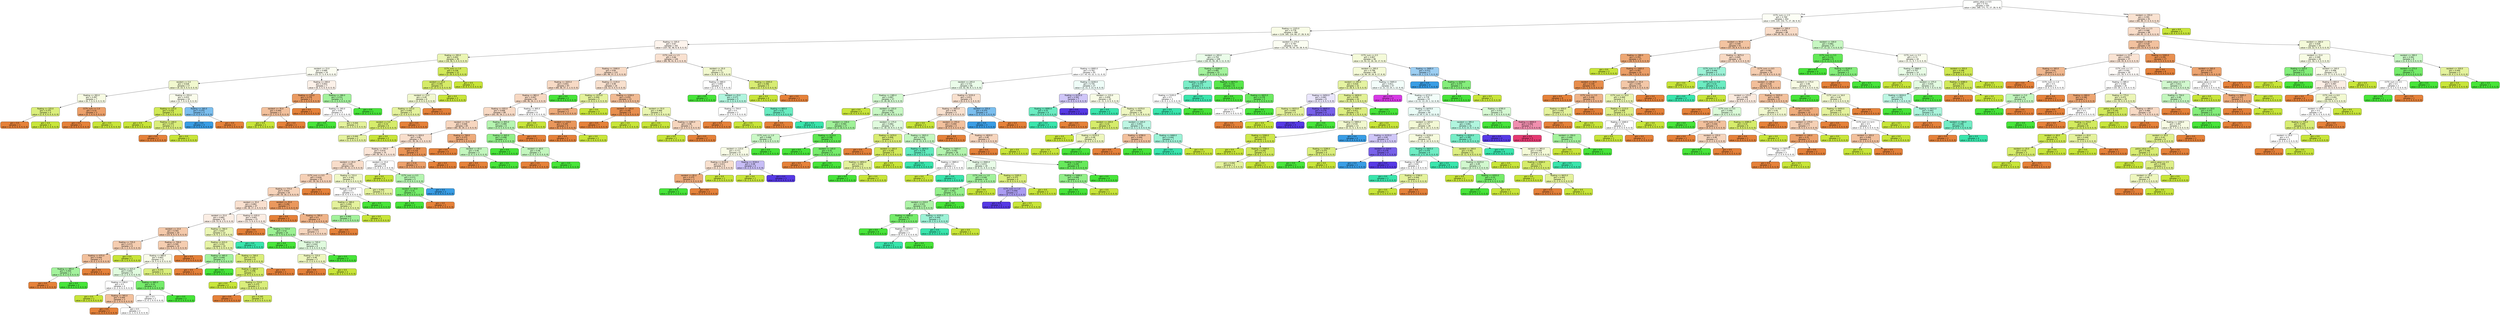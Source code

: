 digraph Tree {
node [shape=box, style="filled, rounded", color="black", fontname=helvetica] ;
edge [fontname=helvetica] ;
0 [label="police_value <= 0.5\ngini = 0.751\nsamples = 545\nvalue = [262, 269, 171, 71, 27, 28, 9, 6]", fillcolor="#fefffd"] ;
1 [label="CCTV_num <= 2.5\ngini = 0.769\nsamples = 454\nvalue = [193, 220, 154, 71, 27, 28, 9, 6]", fillcolor="#fcfef5"] ;
0 -> 1 [labeldistance=2.5, labelangle=45, headlabel="True"] ;
2 [label="floating <= 1325.0\ngini = 0.778\nsamples = 366\nvalue = [129, 185, 124, 60, 27, 28, 9, 6]", fillcolor="#f8fce6"] ;
1 -> 2 ;
3 [label="floating <= 335.0\ngini = 0.67\nsamples = 162\nvalue = [107, 92, 46, 6, 8, 0, 0, 0]", fillcolor="#fdf4ed"] ;
2 -> 3 ;
4 [label="floating <= 295.0\ngini = 0.602\nsamples = 36\nvalue = [18, 36, 5, 0, 6, 0, 0, 0]", fillcolor="#eaf5b3"] ;
3 -> 4 ;
5 [label="resident <= 15.0\ngini = 0.689\nsamples = 24\nvalue = [15, 17, 5, 0, 6, 0, 0, 0]", fillcolor="#fbfdf1"] ;
4 -> 5 ;
6 [label="resident <= 5.0\ngini = 0.628\nsamples = 17\nvalue = [9, 14, 0, 0, 6, 0, 0, 0]", fillcolor="#f1f8ce"] ;
5 -> 6 ;
7 [label="floating <= 265.0\ngini = 0.497\nsamples = 7\nvalue = [6, 7, 0, 0, 0, 0, 0, 0]", fillcolor="#f7fbe3"] ;
6 -> 7 ;
8 [label="floating <= 225.0\ngini = 0.375\nsamples = 4\nvalue = [2, 6, 0, 0, 0, 0, 0, 0]", fillcolor="#daee7b"] ;
7 -> 8 ;
9 [label="gini = 0.0\nsamples = 1\nvalue = [2, 0, 0, 0, 0, 0, 0, 0]", fillcolor="#e58139"] ;
8 -> 9 ;
10 [label="gini = 0.0\nsamples = 3\nvalue = [0, 6, 0, 0, 0, 0, 0, 0]", fillcolor="#c8e539"] ;
8 -> 10 ;
11 [label="CCTV_num <= 1.0\ngini = 0.32\nsamples = 3\nvalue = [4, 1, 0, 0, 0, 0, 0, 0]", fillcolor="#eca06a"] ;
7 -> 11 ;
12 [label="gini = 0.0\nsamples = 2\nvalue = [4, 0, 0, 0, 0, 0, 0, 0]", fillcolor="#e58139"] ;
11 -> 12 ;
13 [label="gini = 0.0\nsamples = 1\nvalue = [0, 1, 0, 0, 0, 0, 0, 0]", fillcolor="#c8e539"] ;
11 -> 13 ;
14 [label="floating <= 255.0\ngini = 0.633\nsamples = 10\nvalue = [3, 7, 0, 0, 6, 0, 0, 0]", fillcolor="#fafceb"] ;
6 -> 14 ;
15 [label="floating <= 225.0\ngini = 0.219\nsamples = 5\nvalue = [1, 7, 0, 0, 0, 0, 0, 0]", fillcolor="#d0e955"] ;
14 -> 15 ;
16 [label="gini = 0.0\nsamples = 3\nvalue = [0, 4, 0, 0, 0, 0, 0, 0]", fillcolor="#c8e539"] ;
15 -> 16 ;
17 [label="floating <= 240.0\ngini = 0.375\nsamples = 2\nvalue = [1, 3, 0, 0, 0, 0, 0, 0]", fillcolor="#daee7b"] ;
15 -> 17 ;
18 [label="gini = 0.0\nsamples = 1\nvalue = [1, 0, 0, 0, 0, 0, 0, 0]", fillcolor="#e58139"] ;
17 -> 18 ;
19 [label="gini = 0.0\nsamples = 1\nvalue = [0, 3, 0, 0, 0, 0, 0, 0]", fillcolor="#c8e539"] ;
17 -> 19 ;
20 [label="floating <= 265.0\ngini = 0.375\nsamples = 5\nvalue = [2, 0, 0, 0, 6, 0, 0, 0]", fillcolor="#7bbeee"] ;
14 -> 20 ;
21 [label="gini = 0.0\nsamples = 3\nvalue = [0, 0, 0, 0, 6, 0, 0, 0]", fillcolor="#399de5"] ;
20 -> 21 ;
22 [label="gini = 0.0\nsamples = 2\nvalue = [2, 0, 0, 0, 0, 0, 0, 0]", fillcolor="#e58139"] ;
20 -> 22 ;
23 [label="floating <= 240.0\ngini = 0.643\nsamples = 7\nvalue = [6, 3, 5, 0, 0, 0, 0, 0]", fillcolor="#fcf1e9"] ;
5 -> 23 ;
24 [label="floating <= 210.0\ngini = 0.278\nsamples = 3\nvalue = [5, 1, 0, 0, 0, 0, 0, 0]", fillcolor="#ea9a61"] ;
23 -> 24 ;
25 [label="resident <= 35.0\ngini = 0.444\nsamples = 2\nvalue = [2, 1, 0, 0, 0, 0, 0, 0]", fillcolor="#f2c09c"] ;
24 -> 25 ;
26 [label="gini = 0.0\nsamples = 1\nvalue = [0, 1, 0, 0, 0, 0, 0, 0]", fillcolor="#c8e539"] ;
25 -> 26 ;
27 [label="gini = 0.0\nsamples = 1\nvalue = [2, 0, 0, 0, 0, 0, 0, 0]", fillcolor="#e58139"] ;
25 -> 27 ;
28 [label="gini = 0.0\nsamples = 1\nvalue = [3, 0, 0, 0, 0, 0, 0, 0]", fillcolor="#e58139"] ;
24 -> 28 ;
29 [label="floating <= 280.0\ngini = 0.531\nsamples = 4\nvalue = [1, 2, 5, 0, 0, 0, 0, 0]", fillcolor="#a3f29c"] ;
23 -> 29 ;
30 [label="floating <= 265.0\ngini = 0.64\nsamples = 3\nvalue = [1, 2, 2, 0, 0, 0, 0, 0]", fillcolor="#ffffff"] ;
29 -> 30 ;
31 [label="gini = 0.0\nsamples = 1\nvalue = [0, 0, 2, 0, 0, 0, 0, 0]", fillcolor="#47e539"] ;
30 -> 31 ;
32 [label="gini = 0.444\nsamples = 2\nvalue = [1, 2, 0, 0, 0, 0, 0, 0]", fillcolor="#e4f29c"] ;
30 -> 32 ;
33 [label="gini = 0.0\nsamples = 1\nvalue = [0, 0, 3, 0, 0, 0, 0, 0]", fillcolor="#47e539"] ;
29 -> 33 ;
34 [label="CCTV_num <= 1.0\ngini = 0.236\nsamples = 12\nvalue = [3, 19, 0, 0, 0, 0, 0, 0]", fillcolor="#d1e958"] ;
4 -> 34 ;
35 [label="resident <= 25.0\ngini = 0.305\nsamples = 9\nvalue = [3, 13, 0, 0, 0, 0, 0, 0]", fillcolor="#d5eb67"] ;
34 -> 35 ;
36 [label="resident <= 15.0\ngini = 0.49\nsamples = 6\nvalue = [3, 4, 0, 0, 0, 0, 0, 0]", fillcolor="#f1f8ce"] ;
35 -> 36 ;
37 [label="floating <= 315.0\ngini = 0.444\nsamples = 5\nvalue = [2, 4, 0, 0, 0, 0, 0, 0]", fillcolor="#e4f29c"] ;
36 -> 37 ;
38 [label="resident <= 5.0\ngini = 0.32\nsamples = 4\nvalue = [1, 4, 0, 0, 0, 0, 0, 0]", fillcolor="#d6ec6a"] ;
37 -> 38 ;
39 [label="gini = 0.444\nsamples = 2\nvalue = [1, 2, 0, 0, 0, 0, 0, 0]", fillcolor="#e4f29c"] ;
38 -> 39 ;
40 [label="gini = 0.0\nsamples = 2\nvalue = [0, 2, 0, 0, 0, 0, 0, 0]", fillcolor="#c8e539"] ;
38 -> 40 ;
41 [label="gini = 0.0\nsamples = 1\nvalue = [1, 0, 0, 0, 0, 0, 0, 0]", fillcolor="#e58139"] ;
37 -> 41 ;
42 [label="gini = 0.0\nsamples = 1\nvalue = [1, 0, 0, 0, 0, 0, 0, 0]", fillcolor="#e58139"] ;
36 -> 42 ;
43 [label="gini = 0.0\nsamples = 3\nvalue = [0, 9, 0, 0, 0, 0, 0, 0]", fillcolor="#c8e539"] ;
35 -> 43 ;
44 [label="gini = 0.0\nsamples = 3\nvalue = [0, 6, 0, 0, 0, 0, 0, 0]", fillcolor="#c8e539"] ;
34 -> 44 ;
45 [label="CCTV_num <= 1.5\ngini = 0.66\nsamples = 126\nvalue = [89, 56, 41, 6, 2, 0, 0, 0]", fillcolor="#f9e1d0"] ;
3 -> 45 ;
46 [label="floating <= 1040.0\ngini = 0.64\nsamples = 115\nvalue = [85, 48, 37, 2, 2, 0, 0, 0]", fillcolor="#f7dac5"] ;
45 -> 46 ;
47 [label="floating <= 1025.0\ngini = 0.651\nsamples = 97\nvalue = [69, 36, 37, 2, 2, 0, 0, 0]", fillcolor="#f7dac5"] ;
46 -> 47 ;
48 [label="floating <= 865.0\ngini = 0.647\nsamples = 95\nvalue = [69, 36, 34, 2, 2, 0, 0, 0]", fillcolor="#f7d8c2"] ;
47 -> 48 ;
49 [label="floating <= 835.0\ngini = 0.648\nsamples = 89\nvalue = [63, 30, 34, 2, 2, 0, 0, 0]", fillcolor="#f7d9c4"] ;
48 -> 49 ;
50 [label="resident <= 55.0\ngini = 0.646\nsamples = 83\nvalue = [60, 30, 29, 2, 2, 0, 0, 0]", fillcolor="#f7d6bf"] ;
49 -> 50 ;
51 [label="floating <= 820.0\ngini = 0.66\nsamples = 75\nvalue = [51, 30, 26, 2, 2, 0, 0, 0]", fillcolor="#f8decc"] ;
50 -> 51 ;
52 [label="floating <= 795.0\ngini = 0.674\nsamples = 70\nvalue = [44, 29, 26, 2, 2, 0, 0, 0]", fillcolor="#fae5d7"] ;
51 -> 52 ;
53 [label="resident <= 45.0\ngini = 0.65\nsamples = 62\nvalue = [43, 25, 22, 2, 0, 0, 0, 0]", fillcolor="#f8ddca"] ;
52 -> 53 ;
54 [label="CCTV_num <= 0.5\ngini = 0.626\nsamples = 55\nvalue = [42, 19, 18, 2, 0, 0, 0, 0]", fillcolor="#f5d0b6"] ;
53 -> 54 ;
55 [label="floating <= 775.0\ngini = 0.633\nsamples = 54\nvalue = [40, 19, 18, 2, 0, 0, 0, 0]", fillcolor="#f6d3ba"] ;
54 -> 55 ;
56 [label="resident <= 35.0\ngini = 0.662\nsamples = 47\nvalue = [30, 18, 17, 2, 0, 0, 0, 0]", fillcolor="#f9e0cf"] ;
55 -> 56 ;
57 [label="resident <= 25.0\ngini = 0.662\nsamples = 32\nvalue = [19, 15, 8, 2, 0, 0, 0, 0]", fillcolor="#fbeee4"] ;
56 -> 57 ;
58 [label="resident <= 15.0\ngini = 0.593\nsamples = 20\nvalue = [15, 6, 6, 0, 0, 0, 0, 0]", fillcolor="#f4c9aa"] ;
57 -> 58 ;
59 [label="floating <= 735.0\ngini = 0.571\nsamples = 6\nvalue = [4, 1, 2, 0, 0, 0, 0, 0]", fillcolor="#f5cdb0"] ;
58 -> 59 ;
60 [label="floating <= 675.0\ngini = 0.444\nsamples = 5\nvalue = [4, 0, 2, 0, 0, 0, 0, 0]", fillcolor="#f2c09c"] ;
59 -> 60 ;
61 [label="floating <= 485.0\ngini = 0.444\nsamples = 3\nvalue = [1, 0, 2, 0, 0, 0, 0, 0]", fillcolor="#a3f29c"] ;
60 -> 61 ;
62 [label="gini = 0.0\nsamples = 1\nvalue = [1, 0, 0, 0, 0, 0, 0, 0]", fillcolor="#e58139"] ;
61 -> 62 ;
63 [label="gini = 0.0\nsamples = 2\nvalue = [0, 0, 2, 0, 0, 0, 0, 0]", fillcolor="#47e539"] ;
61 -> 63 ;
64 [label="gini = 0.0\nsamples = 2\nvalue = [3, 0, 0, 0, 0, 0, 0, 0]", fillcolor="#e58139"] ;
60 -> 64 ;
65 [label="gini = 0.0\nsamples = 1\nvalue = [0, 1, 0, 0, 0, 0, 0, 0]", fillcolor="#c8e539"] ;
59 -> 65 ;
66 [label="floating <= 700.0\ngini = 0.595\nsamples = 14\nvalue = [11, 5, 4, 0, 0, 0, 0, 0]", fillcolor="#f5cdb0"] ;
58 -> 66 ;
67 [label="floating <= 680.0\ngini = 0.663\nsamples = 11\nvalue = [4, 5, 4, 0, 0, 0, 0, 0]", fillcolor="#f9fce9"] ;
66 -> 67 ;
68 [label="floating <= 625.0\ngini = 0.642\nsamples = 8\nvalue = [3, 2, 4, 0, 0, 0, 0, 0]", fillcolor="#e0fbde"] ;
67 -> 68 ;
69 [label="floating <= 530.0\ngini = 0.5\nsamples = 4\nvalue = [2, 2, 0, 0, 0, 0, 0, 0]", fillcolor="#ffffff"] ;
68 -> 69 ;
70 [label="gini = 0.0\nsamples = 1\nvalue = [0, 1, 0, 0, 0, 0, 0, 0]", fillcolor="#c8e539"] ;
69 -> 70 ;
71 [label="floating <= 565.0\ngini = 0.444\nsamples = 3\nvalue = [2, 1, 0, 0, 0, 0, 0, 0]", fillcolor="#f2c09c"] ;
69 -> 71 ;
72 [label="gini = 0.0\nsamples = 1\nvalue = [1, 0, 0, 0, 0, 0, 0, 0]", fillcolor="#e58139"] ;
71 -> 72 ;
73 [label="gini = 0.5\nsamples = 2\nvalue = [1, 1, 0, 0, 0, 0, 0, 0]", fillcolor="#ffffff"] ;
71 -> 73 ;
74 [label="floating <= 665.0\ngini = 0.32\nsamples = 4\nvalue = [1, 0, 4, 0, 0, 0, 0, 0]", fillcolor="#75ec6a"] ;
68 -> 74 ;
75 [label="gini = 0.5\nsamples = 2\nvalue = [1, 0, 1, 0, 0, 0, 0, 0]", fillcolor="#ffffff"] ;
74 -> 75 ;
76 [label="gini = 0.0\nsamples = 2\nvalue = [0, 0, 3, 0, 0, 0, 0, 0]", fillcolor="#47e539"] ;
74 -> 76 ;
77 [label="gini = 0.375\nsamples = 3\nvalue = [1, 3, 0, 0, 0, 0, 0, 0]", fillcolor="#daee7b"] ;
67 -> 77 ;
78 [label="gini = 0.0\nsamples = 3\nvalue = [7, 0, 0, 0, 0, 0, 0, 0]", fillcolor="#e58139"] ;
66 -> 78 ;
79 [label="floating <= 760.0\ngini = 0.637\nsamples = 12\nvalue = [4, 9, 2, 2, 0, 0, 0, 0]", fillcolor="#eaf5b3"] ;
57 -> 79 ;
80 [label="floating <= 615.0\ngini = 0.551\nsamples = 10\nvalue = [4, 9, 2, 0, 0, 0, 0, 0]", fillcolor="#e6f3a5"] ;
79 -> 80 ;
81 [label="floating <= 465.0\ngini = 0.444\nsamples = 2\nvalue = [1, 0, 2, 0, 0, 0, 0, 0]", fillcolor="#a3f29c"] ;
80 -> 81 ;
82 [label="gini = 0.0\nsamples = 1\nvalue = [1, 0, 0, 0, 0, 0, 0, 0]", fillcolor="#e58139"] ;
81 -> 82 ;
83 [label="gini = 0.0\nsamples = 1\nvalue = [0, 0, 2, 0, 0, 0, 0, 0]", fillcolor="#47e539"] ;
81 -> 83 ;
84 [label="floating <= 740.0\ngini = 0.375\nsamples = 8\nvalue = [3, 9, 0, 0, 0, 0, 0, 0]", fillcolor="#daee7b"] ;
80 -> 84 ;
85 [label="floating <= 685.0\ngini = 0.298\nsamples = 7\nvalue = [2, 9, 0, 0, 0, 0, 0, 0]", fillcolor="#d4eb65"] ;
84 -> 85 ;
86 [label="gini = 0.0\nsamples = 2\nvalue = [0, 3, 0, 0, 0, 0, 0, 0]", fillcolor="#c8e539"] ;
85 -> 86 ;
87 [label="floating <= 715.0\ngini = 0.375\nsamples = 5\nvalue = [2, 6, 0, 0, 0, 0, 0, 0]", fillcolor="#daee7b"] ;
85 -> 87 ;
88 [label="gini = 0.0\nsamples = 1\nvalue = [1, 0, 0, 0, 0, 0, 0, 0]", fillcolor="#e58139"] ;
87 -> 88 ;
89 [label="gini = 0.245\nsamples = 4\nvalue = [1, 6, 0, 0, 0, 0, 0, 0]", fillcolor="#d1e95a"] ;
87 -> 89 ;
90 [label="gini = 0.0\nsamples = 1\nvalue = [1, 0, 0, 0, 0, 0, 0, 0]", fillcolor="#e58139"] ;
84 -> 90 ;
91 [label="gini = 0.0\nsamples = 2\nvalue = [0, 0, 0, 2, 0, 0, 0, 0]", fillcolor="#39e5ac"] ;
79 -> 91 ;
92 [label="floating <= 635.0\ngini = 0.601\nsamples = 15\nvalue = [11, 3, 9, 0, 0, 0, 0, 0]", fillcolor="#fbede3"] ;
56 -> 92 ;
93 [label="gini = 0.0\nsamples = 5\nvalue = [9, 0, 0, 0, 0, 0, 0, 0]", fillcolor="#e58139"] ;
92 -> 93 ;
94 [label="floating <= 715.0\ngini = 0.52\nsamples = 10\nvalue = [2, 3, 9, 0, 0, 0, 0, 0]", fillcolor="#9bf193"] ;
92 -> 94 ;
95 [label="gini = 0.0\nsamples = 4\nvalue = [0, 0, 5, 0, 0, 0, 0, 0]", fillcolor="#47e539"] ;
94 -> 95 ;
96 [label="floating <= 745.0\ngini = 0.642\nsamples = 6\nvalue = [2, 3, 4, 0, 0, 0, 0, 0]", fillcolor="#e0fbde"] ;
94 -> 96 ;
97 [label="floating <= 725.0\ngini = 0.48\nsamples = 3\nvalue = [2, 3, 0, 0, 0, 0, 0, 0]", fillcolor="#edf6bd"] ;
96 -> 97 ;
98 [label="gini = 0.0\nsamples = 1\nvalue = [2, 0, 0, 0, 0, 0, 0, 0]", fillcolor="#e58139"] ;
97 -> 98 ;
99 [label="gini = 0.0\nsamples = 2\nvalue = [0, 3, 0, 0, 0, 0, 0, 0]", fillcolor="#c8e539"] ;
97 -> 99 ;
100 [label="gini = 0.0\nsamples = 3\nvalue = [0, 0, 4, 0, 0, 0, 0, 0]", fillcolor="#47e539"] ;
96 -> 100 ;
101 [label="resident <= 35.0\ngini = 0.292\nsamples = 7\nvalue = [10, 1, 1, 0, 0, 0, 0, 0]", fillcolor="#ea985d"] ;
55 -> 101 ;
102 [label="gini = 0.0\nsamples = 3\nvalue = [6, 0, 0, 0, 0, 0, 0, 0]", fillcolor="#e58139"] ;
101 -> 102 ;
103 [label="floating <= 785.0\ngini = 0.5\nsamples = 4\nvalue = [4, 1, 1, 0, 0, 0, 0, 0]", fillcolor="#efb388"] ;
101 -> 103 ;
104 [label="gini = 0.625\nsamples = 3\nvalue = [2, 1, 1, 0, 0, 0, 0, 0]", fillcolor="#f6d5bd"] ;
103 -> 104 ;
105 [label="gini = 0.0\nsamples = 1\nvalue = [2, 0, 0, 0, 0, 0, 0, 0]", fillcolor="#e58139"] ;
103 -> 105 ;
106 [label="gini = 0.0\nsamples = 1\nvalue = [2, 0, 0, 0, 0, 0, 0, 0]", fillcolor="#e58139"] ;
54 -> 106 ;
107 [label="floating <= 725.0\ngini = 0.562\nsamples = 7\nvalue = [1, 6, 4, 0, 0, 0, 0, 0]", fillcolor="#eff8c6"] ;
53 -> 107 ;
108 [label="floating <= 635.0\ngini = 0.5\nsamples = 5\nvalue = [0, 4, 4, 0, 0, 0, 0, 0]", fillcolor="#ffffff"] ;
107 -> 108 ;
109 [label="floating <= 580.0\ngini = 0.444\nsamples = 3\nvalue = [0, 4, 2, 0, 0, 0, 0, 0]", fillcolor="#e4f29c"] ;
108 -> 109 ;
110 [label="gini = 0.444\nsamples = 2\nvalue = [0, 1, 2, 0, 0, 0, 0, 0]", fillcolor="#a3f29c"] ;
109 -> 110 ;
111 [label="gini = 0.0\nsamples = 1\nvalue = [0, 3, 0, 0, 0, 0, 0, 0]", fillcolor="#c8e539"] ;
109 -> 111 ;
112 [label="gini = 0.0\nsamples = 2\nvalue = [0, 0, 2, 0, 0, 0, 0, 0]", fillcolor="#47e539"] ;
108 -> 112 ;
113 [label="gini = 0.444\nsamples = 2\nvalue = [1, 2, 0, 0, 0, 0, 0, 0]", fillcolor="#e4f29c"] ;
107 -> 113 ;
114 [label="resident <= 15.0\ngini = 0.694\nsamples = 8\nvalue = [1, 4, 4, 0, 2, 0, 0, 0]", fillcolor="#ffffff"] ;
52 -> 114 ;
115 [label="gini = 0.0\nsamples = 3\nvalue = [0, 4, 0, 0, 0, 0, 0, 0]", fillcolor="#c8e539"] ;
114 -> 115 ;
116 [label="CCTV_num <= 0.5\ngini = 0.571\nsamples = 5\nvalue = [1, 0, 4, 0, 2, 0, 0, 0]", fillcolor="#b5f5b0"] ;
114 -> 116 ;
117 [label="resident <= 35.0\ngini = 0.32\nsamples = 3\nvalue = [1, 0, 4, 0, 0, 0, 0, 0]", fillcolor="#75ec6a"] ;
116 -> 117 ;
118 [label="gini = 0.0\nsamples = 2\nvalue = [0, 0, 4, 0, 0, 0, 0, 0]", fillcolor="#47e539"] ;
117 -> 118 ;
119 [label="gini = 0.0\nsamples = 1\nvalue = [1, 0, 0, 0, 0, 0, 0, 0]", fillcolor="#e58139"] ;
117 -> 119 ;
120 [label="gini = 0.0\nsamples = 2\nvalue = [0, 0, 0, 0, 2, 0, 0, 0]", fillcolor="#399de5"] ;
116 -> 120 ;
121 [label="resident <= 30.0\ngini = 0.219\nsamples = 5\nvalue = [7, 1, 0, 0, 0, 0, 0, 0]", fillcolor="#e99355"] ;
51 -> 121 ;
122 [label="gini = 0.32\nsamples = 3\nvalue = [4, 1, 0, 0, 0, 0, 0, 0]", fillcolor="#eca06a"] ;
121 -> 122 ;
123 [label="gini = 0.0\nsamples = 2\nvalue = [3, 0, 0, 0, 0, 0, 0, 0]", fillcolor="#e58139"] ;
121 -> 123 ;
124 [label="floating <= 790.0\ngini = 0.375\nsamples = 8\nvalue = [9, 0, 3, 0, 0, 0, 0, 0]", fillcolor="#eeab7b"] ;
50 -> 124 ;
125 [label="gini = 0.0\nsamples = 5\nvalue = [7, 0, 0, 0, 0, 0, 0, 0]", fillcolor="#e58139"] ;
124 -> 125 ;
126 [label="resident <= 65.0\ngini = 0.48\nsamples = 3\nvalue = [2, 0, 3, 0, 0, 0, 0, 0]", fillcolor="#c2f6bd"] ;
124 -> 126 ;
127 [label="gini = 0.0\nsamples = 1\nvalue = [2, 0, 0, 0, 0, 0, 0, 0]", fillcolor="#e58139"] ;
126 -> 127 ;
128 [label="gini = 0.0\nsamples = 2\nvalue = [0, 0, 3, 0, 0, 0, 0, 0]", fillcolor="#47e539"] ;
126 -> 128 ;
129 [label="floating <= 855.0\ngini = 0.469\nsamples = 6\nvalue = [3, 0, 5, 0, 0, 0, 0, 0]", fillcolor="#b5f5b0"] ;
49 -> 129 ;
130 [label="floating <= 845.0\ngini = 0.408\nsamples = 5\nvalue = [2, 0, 5, 0, 0, 0, 0, 0]", fillcolor="#91ef88"] ;
129 -> 130 ;
131 [label="gini = 0.0\nsamples = 2\nvalue = [0, 0, 2, 0, 0, 0, 0, 0]", fillcolor="#47e539"] ;
130 -> 131 ;
132 [label="resident <= 40.0\ngini = 0.48\nsamples = 3\nvalue = [2, 0, 3, 0, 0, 0, 0, 0]", fillcolor="#c2f6bd"] ;
130 -> 132 ;
133 [label="gini = 0.0\nsamples = 1\nvalue = [2, 0, 0, 0, 0, 0, 0, 0]", fillcolor="#e58139"] ;
132 -> 133 ;
134 [label="gini = 0.0\nsamples = 2\nvalue = [0, 0, 3, 0, 0, 0, 0, 0]", fillcolor="#47e539"] ;
132 -> 134 ;
135 [label="gini = 0.0\nsamples = 1\nvalue = [1, 0, 0, 0, 0, 0, 0, 0]", fillcolor="#e58139"] ;
129 -> 135 ;
136 [label="floating <= 905.0\ngini = 0.5\nsamples = 6\nvalue = [6, 6, 0, 0, 0, 0, 0, 0]", fillcolor="#ffffff"] ;
48 -> 136 ;
137 [label="gini = 0.0\nsamples = 2\nvalue = [0, 5, 0, 0, 0, 0, 0, 0]", fillcolor="#c8e539"] ;
136 -> 137 ;
138 [label="resident <= 110.0\ngini = 0.245\nsamples = 4\nvalue = [6, 1, 0, 0, 0, 0, 0, 0]", fillcolor="#e9965a"] ;
136 -> 138 ;
139 [label="gini = 0.0\nsamples = 3\nvalue = [6, 0, 0, 0, 0, 0, 0, 0]", fillcolor="#e58139"] ;
138 -> 139 ;
140 [label="gini = 0.0\nsamples = 1\nvalue = [0, 1, 0, 0, 0, 0, 0, 0]", fillcolor="#c8e539"] ;
138 -> 140 ;
141 [label="gini = 0.0\nsamples = 2\nvalue = [0, 0, 3, 0, 0, 0, 0, 0]", fillcolor="#47e539"] ;
47 -> 141 ;
142 [label="floating <= 1135.0\ngini = 0.49\nsamples = 18\nvalue = [16, 12, 0, 0, 0, 0, 0, 0]", fillcolor="#f8e0ce"] ;
46 -> 142 ;
143 [label="floating <= 1075.0\ngini = 0.444\nsamples = 5\nvalue = [3, 6, 0, 0, 0, 0, 0, 0]", fillcolor="#e4f29c"] ;
142 -> 143 ;
144 [label="gini = 0.375\nsamples = 2\nvalue = [3, 1, 0, 0, 0, 0, 0, 0]", fillcolor="#eeab7b"] ;
143 -> 144 ;
145 [label="gini = 0.0\nsamples = 3\nvalue = [0, 5, 0, 0, 0, 0, 0, 0]", fillcolor="#c8e539"] ;
143 -> 145 ;
146 [label="floating <= 1230.0\ngini = 0.432\nsamples = 13\nvalue = [13, 6, 0, 0, 0, 0, 0, 0]", fillcolor="#f1bb94"] ;
142 -> 146 ;
147 [label="resident <= 105.0\ngini = 0.165\nsamples = 8\nvalue = [10, 1, 0, 0, 0, 0, 0, 0]", fillcolor="#e88e4d"] ;
146 -> 147 ;
148 [label="gini = 0.0\nsamples = 7\nvalue = [10, 0, 0, 0, 0, 0, 0, 0]", fillcolor="#e58139"] ;
147 -> 148 ;
149 [label="gini = 0.0\nsamples = 1\nvalue = [0, 1, 0, 0, 0, 0, 0, 0]", fillcolor="#c8e539"] ;
147 -> 149 ;
150 [label="resident <= 55.0\ngini = 0.469\nsamples = 5\nvalue = [3, 5, 0, 0, 0, 0, 0, 0]", fillcolor="#e9f5b0"] ;
146 -> 150 ;
151 [label="gini = 0.0\nsamples = 2\nvalue = [0, 3, 0, 0, 0, 0, 0, 0]", fillcolor="#c8e539"] ;
150 -> 151 ;
152 [label="floating <= 1265.0\ngini = 0.48\nsamples = 3\nvalue = [3, 2, 0, 0, 0, 0, 0, 0]", fillcolor="#f6d5bd"] ;
150 -> 152 ;
153 [label="gini = 0.0\nsamples = 1\nvalue = [0, 2, 0, 0, 0, 0, 0, 0]", fillcolor="#c8e539"] ;
152 -> 153 ;
154 [label="gini = 0.0\nsamples = 2\nvalue = [3, 0, 0, 0, 0, 0, 0, 0]", fillcolor="#e58139"] ;
152 -> 154 ;
155 [label="resident <= 35.0\ngini = 0.72\nsamples = 11\nvalue = [4, 8, 4, 4, 0, 0, 0, 0]", fillcolor="#f1f8ce"] ;
45 -> 155 ;
156 [label="floating <= 660.0\ngini = 0.694\nsamples = 6\nvalue = [2, 1, 4, 4, 0, 0, 0, 0]", fillcolor="#ffffff"] ;
155 -> 156 ;
157 [label="gini = 0.0\nsamples = 1\nvalue = [0, 0, 4, 0, 0, 0, 0, 0]", fillcolor="#47e539"] ;
156 -> 157 ;
158 [label="resident <= 25.0\ngini = 0.571\nsamples = 5\nvalue = [2, 1, 0, 4, 0, 0, 0, 0]", fillcolor="#b0f5de"] ;
156 -> 158 ;
159 [label="floating <= 750.0\ngini = 0.5\nsamples = 2\nvalue = [1, 1, 0, 0, 0, 0, 0, 0]", fillcolor="#ffffff"] ;
158 -> 159 ;
160 [label="gini = 0.0\nsamples = 1\nvalue = [1, 0, 0, 0, 0, 0, 0, 0]", fillcolor="#e58139"] ;
159 -> 160 ;
161 [label="gini = 0.0\nsamples = 1\nvalue = [0, 1, 0, 0, 0, 0, 0, 0]", fillcolor="#c8e539"] ;
159 -> 161 ;
162 [label="floating <= 805.0\ngini = 0.32\nsamples = 3\nvalue = [1, 0, 0, 4, 0, 0, 0, 0]", fillcolor="#6aecc1"] ;
158 -> 162 ;
163 [label="gini = 0.0\nsamples = 1\nvalue = [1, 0, 0, 0, 0, 0, 0, 0]", fillcolor="#e58139"] ;
162 -> 163 ;
164 [label="gini = 0.0\nsamples = 2\nvalue = [0, 0, 0, 4, 0, 0, 0, 0]", fillcolor="#39e5ac"] ;
162 -> 164 ;
165 [label="floating <= 1045.0\ngini = 0.346\nsamples = 5\nvalue = [2, 7, 0, 0, 0, 0, 0, 0]", fillcolor="#d8ec72"] ;
155 -> 165 ;
166 [label="gini = 0.0\nsamples = 4\nvalue = [0, 7, 0, 0, 0, 0, 0, 0]", fillcolor="#c8e539"] ;
165 -> 166 ;
167 [label="gini = 0.0\nsamples = 1\nvalue = [2, 0, 0, 0, 0, 0, 0, 0]", fillcolor="#e58139"] ;
165 -> 167 ;
168 [label="resident <= 275.0\ngini = 0.797\nsamples = 204\nvalue = [22, 93, 78, 54, 19, 28, 9, 6]", fillcolor="#fbfdf2"] ;
2 -> 168 ;
169 [label="resident <= 265.0\ngini = 0.754\nsamples = 108\nvalue = [18, 43, 56, 28, 3, 11, 0, 0]", fillcolor="#eafce9"] ;
168 -> 169 ;
170 [label="floating <= 6065.0\ngini = 0.762\nsamples = 93\nvalue = [17, 43, 43, 22, 3, 11, 0, 0]", fillcolor="#ffffff"] ;
169 -> 170 ;
171 [label="resident <= 245.0\ngini = 0.723\nsamples = 66\nvalue = [14, 32, 40, 9, 3, 5, 0, 0]", fillcolor="#eafce9"] ;
170 -> 171 ;
172 [label="floating <= 1385.0\ngini = 0.667\nsamples = 57\nvalue = [5, 26, 40, 9, 0, 5, 0, 0]", fillcolor="#d3f9d0"] ;
171 -> 172 ;
173 [label="gini = 0.0\nsamples = 3\nvalue = [0, 4, 0, 0, 0, 0, 0, 0]", fillcolor="#c8e539"] ;
172 -> 173 ;
174 [label="resident <= 155.0\ngini = 0.662\nsamples = 54\nvalue = [5, 22, 40, 9, 0, 5, 0, 0]", fillcolor="#c7f7c3"] ;
172 -> 174 ;
175 [label="resident <= 130.0\ngini = 0.593\nsamples = 17\nvalue = [4, 4, 16, 0, 0, 3, 0, 0]", fillcolor="#9ff198"] ;
174 -> 175 ;
176 [label="CCTV_num <= 1.0\ngini = 0.698\nsamples = 12\nvalue = [3, 4, 8, 0, 0, 3, 0, 0]", fillcolor="#caf8c6"] ;
175 -> 176 ;
177 [label="resident <= 115.0\ngini = 0.711\nsamples = 8\nvalue = [3, 4, 1, 0, 0, 3, 0, 0]", fillcolor="#f8fce6"] ;
176 -> 177 ;
178 [label="floating <= 4120.0\ngini = 0.611\nsamples = 4\nvalue = [3, 2, 1, 0, 0, 0, 0, 0]", fillcolor="#f8e0ce"] ;
177 -> 178 ;
179 [label="resident <= 85.0\ngini = 0.375\nsamples = 3\nvalue = [3, 0, 1, 0, 0, 0, 0, 0]", fillcolor="#eeab7b"] ;
178 -> 179 ;
180 [label="gini = 0.0\nsamples = 1\nvalue = [0, 0, 1, 0, 0, 0, 0, 0]", fillcolor="#47e539"] ;
179 -> 180 ;
181 [label="gini = 0.0\nsamples = 2\nvalue = [3, 0, 0, 0, 0, 0, 0, 0]", fillcolor="#e58139"] ;
179 -> 181 ;
182 [label="gini = 0.0\nsamples = 1\nvalue = [0, 2, 0, 0, 0, 0, 0, 0]", fillcolor="#c8e539"] ;
178 -> 182 ;
183 [label="floating <= 3530.0\ngini = 0.48\nsamples = 4\nvalue = [0, 2, 0, 0, 0, 3, 0, 0]", fillcolor="#c7bdf6"] ;
177 -> 183 ;
184 [label="gini = 0.0\nsamples = 1\nvalue = [0, 2, 0, 0, 0, 0, 0, 0]", fillcolor="#c8e539"] ;
183 -> 184 ;
185 [label="gini = 0.0\nsamples = 3\nvalue = [0, 0, 0, 0, 0, 3, 0, 0]", fillcolor="#5639e5"] ;
183 -> 185 ;
186 [label="gini = 0.0\nsamples = 4\nvalue = [0, 0, 7, 0, 0, 0, 0, 0]", fillcolor="#47e539"] ;
176 -> 186 ;
187 [label="floating <= 3125.0\ngini = 0.198\nsamples = 5\nvalue = [1, 0, 8, 0, 0, 0, 0, 0]", fillcolor="#5ee852"] ;
175 -> 187 ;
188 [label="gini = 0.0\nsamples = 2\nvalue = [0, 0, 4, 0, 0, 0, 0, 0]", fillcolor="#47e539"] ;
187 -> 188 ;
189 [label="resident <= 145.0\ngini = 0.32\nsamples = 3\nvalue = [1, 0, 4, 0, 0, 0, 0, 0]", fillcolor="#75ec6a"] ;
187 -> 189 ;
190 [label="gini = 0.0\nsamples = 1\nvalue = [1, 0, 0, 0, 0, 0, 0, 0]", fillcolor="#e58139"] ;
189 -> 190 ;
191 [label="gini = 0.0\nsamples = 2\nvalue = [0, 0, 4, 0, 0, 0, 0, 0]", fillcolor="#47e539"] ;
189 -> 191 ;
192 [label="resident <= 175.0\ngini = 0.662\nsamples = 37\nvalue = [1, 18, 24, 9, 0, 2, 0, 0]", fillcolor="#e0fbde"] ;
174 -> 192 ;
193 [label="floating <= 2470.0\ngini = 0.406\nsamples = 7\nvalue = [1, 6, 1, 0, 0, 0, 0, 0]", fillcolor="#d8ec72"] ;
192 -> 193 ;
194 [label="gini = 0.0\nsamples = 1\nvalue = [1, 0, 0, 0, 0, 0, 0, 0]", fillcolor="#e58139"] ;
193 -> 194 ;
195 [label="resident <= 165.0\ngini = 0.245\nsamples = 6\nvalue = [0, 6, 1, 0, 0, 0, 0, 0]", fillcolor="#d1e95a"] ;
193 -> 195 ;
196 [label="floating <= 4850.0\ngini = 0.444\nsamples = 2\nvalue = [0, 2, 1, 0, 0, 0, 0, 0]", fillcolor="#e4f29c"] ;
195 -> 196 ;
197 [label="gini = 0.0\nsamples = 1\nvalue = [0, 0, 1, 0, 0, 0, 0, 0]", fillcolor="#47e539"] ;
196 -> 197 ;
198 [label="gini = 0.0\nsamples = 1\nvalue = [0, 2, 0, 0, 0, 0, 0, 0]", fillcolor="#c8e539"] ;
196 -> 198 ;
199 [label="gini = 0.0\nsamples = 4\nvalue = [0, 4, 0, 0, 0, 0, 0, 0]", fillcolor="#c8e539"] ;
195 -> 199 ;
200 [label="floating <= 3925.0\ngini = 0.642\nsamples = 30\nvalue = [0, 12, 23, 9, 0, 2, 0, 0]", fillcolor="#c3f7bf"] ;
192 -> 200 ;
201 [label="floating <= 3870.0\ngini = 0.278\nsamples = 4\nvalue = [0, 1, 0, 5, 0, 0, 0, 0]", fillcolor="#61eabd"] ;
200 -> 201 ;
202 [label="gini = 0.0\nsamples = 2\nvalue = [0, 0, 0, 4, 0, 0, 0, 0]", fillcolor="#39e5ac"] ;
201 -> 202 ;
203 [label="floating <= 3905.0\ngini = 0.5\nsamples = 2\nvalue = [0, 1, 0, 1, 0, 0, 0, 0]", fillcolor="#ffffff"] ;
201 -> 203 ;
204 [label="gini = 0.0\nsamples = 1\nvalue = [0, 1, 0, 0, 0, 0, 0, 0]", fillcolor="#c8e539"] ;
203 -> 204 ;
205 [label="gini = 0.0\nsamples = 1\nvalue = [0, 0, 0, 1, 0, 0, 0, 0]", fillcolor="#39e5ac"] ;
203 -> 205 ;
206 [label="floating <= 5405.0\ngini = 0.581\nsamples = 26\nvalue = [0, 11, 23, 4, 0, 2, 0, 0]", fillcolor="#b3f4ad"] ;
200 -> 206 ;
207 [label="floating <= 4565.0\ngini = 0.672\nsamples = 18\nvalue = [0, 9, 11, 4, 0, 2, 0, 0]", fillcolor="#e9fce8"] ;
206 -> 207 ;
208 [label="CCTV_num <= 1.0\ngini = 0.549\nsamples = 14\nvalue = [0, 3, 11, 4, 0, 0, 0, 0]", fillcolor="#a3f29c"] ;
207 -> 208 ;
209 [label="resident <= 225.0\ngini = 0.461\nsamples = 12\nvalue = [0, 1, 11, 4, 0, 0, 0, 0]", fillcolor="#94f08c"] ;
208 -> 209 ;
210 [label="resident <= 210.0\ngini = 0.521\nsamples = 10\nvalue = [0, 1, 8, 4, 0, 0, 0, 0]", fillcolor="#adf3a7"] ;
209 -> 210 ;
211 [label="floating <= 4065.0\ngini = 0.32\nsamples = 7\nvalue = [0, 0, 8, 2, 0, 0, 0, 0]", fillcolor="#75ec6a"] ;
210 -> 211 ;
212 [label="gini = 0.0\nsamples = 4\nvalue = [0, 0, 6, 0, 0, 0, 0, 0]", fillcolor="#47e539"] ;
211 -> 212 ;
213 [label="floating <= 4220.0\ngini = 0.5\nsamples = 3\nvalue = [0, 0, 2, 2, 0, 0, 0, 0]", fillcolor="#ffffff"] ;
211 -> 213 ;
214 [label="gini = 0.0\nsamples = 1\nvalue = [0, 0, 0, 2, 0, 0, 0, 0]", fillcolor="#39e5ac"] ;
213 -> 214 ;
215 [label="gini = 0.0\nsamples = 2\nvalue = [0, 0, 2, 0, 0, 0, 0, 0]", fillcolor="#47e539"] ;
213 -> 215 ;
216 [label="floating <= 4155.0\ngini = 0.444\nsamples = 3\nvalue = [0, 1, 0, 2, 0, 0, 0, 0]", fillcolor="#9cf2d6"] ;
210 -> 216 ;
217 [label="gini = 0.0\nsamples = 2\nvalue = [0, 0, 0, 2, 0, 0, 0, 0]", fillcolor="#39e5ac"] ;
216 -> 217 ;
218 [label="gini = 0.0\nsamples = 1\nvalue = [0, 1, 0, 0, 0, 0, 0, 0]", fillcolor="#c8e539"] ;
216 -> 218 ;
219 [label="gini = 0.0\nsamples = 2\nvalue = [0, 0, 3, 0, 0, 0, 0, 0]", fillcolor="#47e539"] ;
209 -> 219 ;
220 [label="gini = 0.0\nsamples = 2\nvalue = [0, 2, 0, 0, 0, 0, 0, 0]", fillcolor="#c8e539"] ;
208 -> 220 ;
221 [label="floating <= 5305.0\ngini = 0.375\nsamples = 4\nvalue = [0, 6, 0, 0, 0, 2, 0, 0]", fillcolor="#daee7b"] ;
207 -> 221 ;
222 [label="CCTV_num <= 1.0\ngini = 0.444\nsamples = 2\nvalue = [0, 1, 0, 0, 0, 2, 0, 0]", fillcolor="#aa9cf2"] ;
221 -> 222 ;
223 [label="gini = 0.0\nsamples = 1\nvalue = [0, 0, 0, 0, 0, 2, 0, 0]", fillcolor="#5639e5"] ;
222 -> 223 ;
224 [label="gini = 0.0\nsamples = 1\nvalue = [0, 1, 0, 0, 0, 0, 0, 0]", fillcolor="#c8e539"] ;
222 -> 224 ;
225 [label="gini = 0.0\nsamples = 2\nvalue = [0, 5, 0, 0, 0, 0, 0, 0]", fillcolor="#c8e539"] ;
221 -> 225 ;
226 [label="floating <= 5755.0\ngini = 0.245\nsamples = 8\nvalue = [0, 2, 12, 0, 0, 0, 0, 0]", fillcolor="#66e95a"] ;
206 -> 226 ;
227 [label="floating <= 5490.0\ngini = 0.408\nsamples = 4\nvalue = [0, 2, 5, 0, 0, 0, 0, 0]", fillcolor="#91ef88"] ;
226 -> 227 ;
228 [label="gini = 0.0\nsamples = 3\nvalue = [0, 0, 5, 0, 0, 0, 0, 0]", fillcolor="#47e539"] ;
227 -> 228 ;
229 [label="gini = 0.0\nsamples = 1\nvalue = [0, 2, 0, 0, 0, 0, 0, 0]", fillcolor="#c8e539"] ;
227 -> 229 ;
230 [label="gini = 0.0\nsamples = 4\nvalue = [0, 0, 7, 0, 0, 0, 0, 0]", fillcolor="#47e539"] ;
226 -> 230 ;
231 [label="floating <= 5235.0\ngini = 0.611\nsamples = 9\nvalue = [9, 6, 0, 0, 3, 0, 0, 0]", fillcolor="#f8e0ce"] ;
171 -> 231 ;
232 [label="floating <= 3955.0\ngini = 0.49\nsamples = 5\nvalue = [8, 6, 0, 0, 0, 0, 0, 0]", fillcolor="#f8e0ce"] ;
231 -> 232 ;
233 [label="gini = 0.0\nsamples = 1\nvalue = [0, 2, 0, 0, 0, 0, 0, 0]", fillcolor="#c8e539"] ;
232 -> 233 ;
234 [label="resident <= 255.0\ngini = 0.444\nsamples = 4\nvalue = [8, 4, 0, 0, 0, 0, 0, 0]", fillcolor="#f2c09c"] ;
232 -> 234 ;
235 [label="gini = 0.0\nsamples = 1\nvalue = [2, 0, 0, 0, 0, 0, 0, 0]", fillcolor="#e58139"] ;
234 -> 235 ;
236 [label="floating <= 4820.0\ngini = 0.48\nsamples = 3\nvalue = [6, 4, 0, 0, 0, 0, 0, 0]", fillcolor="#f6d5bd"] ;
234 -> 236 ;
237 [label="gini = 0.0\nsamples = 2\nvalue = [6, 0, 0, 0, 0, 0, 0, 0]", fillcolor="#e58139"] ;
236 -> 237 ;
238 [label="gini = 0.0\nsamples = 1\nvalue = [0, 4, 0, 0, 0, 0, 0, 0]", fillcolor="#c8e539"] ;
236 -> 238 ;
239 [label="resident <= 255.0\ngini = 0.375\nsamples = 4\nvalue = [1, 0, 0, 0, 3, 0, 0, 0]", fillcolor="#7bbeee"] ;
231 -> 239 ;
240 [label="gini = 0.0\nsamples = 3\nvalue = [0, 0, 0, 0, 3, 0, 0, 0]", fillcolor="#399de5"] ;
239 -> 240 ;
241 [label="gini = 0.0\nsamples = 1\nvalue = [1, 0, 0, 0, 0, 0, 0, 0]", fillcolor="#e58139"] ;
239 -> 241 ;
242 [label="floating <= 6240.0\ngini = 0.735\nsamples = 27\nvalue = [3, 11, 3, 13, 0, 6, 0, 0]", fillcolor="#effdf8"] ;
170 -> 242 ;
243 [label="floating <= 6155.0\ngini = 0.562\nsamples = 7\nvalue = [1, 0, 0, 4, 0, 6, 0, 0]", fillcolor="#cfc6f8"] ;
242 -> 243 ;
244 [label="floating <= 6095.0\ngini = 0.32\nsamples = 4\nvalue = [1, 0, 0, 4, 0, 0, 0, 0]", fillcolor="#6aecc1"] ;
243 -> 244 ;
245 [label="gini = 0.0\nsamples = 3\nvalue = [0, 0, 0, 4, 0, 0, 0, 0]", fillcolor="#39e5ac"] ;
244 -> 245 ;
246 [label="gini = 0.0\nsamples = 1\nvalue = [1, 0, 0, 0, 0, 0, 0, 0]", fillcolor="#e58139"] ;
244 -> 246 ;
247 [label="gini = 0.0\nsamples = 3\nvalue = [0, 0, 0, 0, 0, 6, 0, 0]", fillcolor="#5639e5"] ;
243 -> 247 ;
248 [label="resident <= 215.0\ngini = 0.656\nsamples = 20\nvalue = [2, 11, 3, 9, 0, 0, 0, 0]", fillcolor="#f8fce6"] ;
242 -> 248 ;
249 [label="gini = 0.0\nsamples = 2\nvalue = [0, 0, 0, 3, 0, 0, 0, 0]", fillcolor="#39e5ac"] ;
248 -> 249 ;
250 [label="floating <= 6370.0\ngini = 0.649\nsamples = 18\nvalue = [2, 11, 3, 6, 0, 0, 0, 0]", fillcolor="#eef7c1"] ;
248 -> 250 ;
251 [label="resident <= 240.0\ngini = 0.32\nsamples = 8\nvalue = [0, 8, 2, 0, 0, 0, 0, 0]", fillcolor="#d6ec6a"] ;
250 -> 251 ;
252 [label="gini = 0.0\nsamples = 3\nvalue = [0, 5, 0, 0, 0, 0, 0, 0]", fillcolor="#c8e539"] ;
251 -> 252 ;
253 [label="floating <= 6335.0\ngini = 0.48\nsamples = 5\nvalue = [0, 3, 2, 0, 0, 0, 0, 0]", fillcolor="#edf6bd"] ;
251 -> 253 ;
254 [label="gini = 0.0\nsamples = 3\nvalue = [0, 3, 0, 0, 0, 0, 0, 0]", fillcolor="#c8e539"] ;
253 -> 254 ;
255 [label="gini = 0.0\nsamples = 2\nvalue = [0, 0, 2, 0, 0, 0, 0, 0]", fillcolor="#47e539"] ;
253 -> 255 ;
256 [label="resident <= 245.0\ngini = 0.653\nsamples = 10\nvalue = [2, 3, 1, 6, 0, 0, 0, 0]", fillcolor="#bdf6e3"] ;
250 -> 256 ;
257 [label="floating <= 6780.0\ngini = 0.444\nsamples = 3\nvalue = [2, 0, 1, 0, 0, 0, 0, 0]", fillcolor="#f2c09c"] ;
256 -> 257 ;
258 [label="gini = 0.0\nsamples = 2\nvalue = [2, 0, 0, 0, 0, 0, 0, 0]", fillcolor="#e58139"] ;
257 -> 258 ;
259 [label="gini = 0.0\nsamples = 1\nvalue = [0, 0, 1, 0, 0, 0, 0, 0]", fillcolor="#47e539"] ;
257 -> 259 ;
260 [label="floating <= 6460.0\ngini = 0.444\nsamples = 7\nvalue = [0, 3, 0, 6, 0, 0, 0, 0]", fillcolor="#9cf2d6"] ;
256 -> 260 ;
261 [label="gini = 0.0\nsamples = 4\nvalue = [0, 0, 0, 6, 0, 0, 0, 0]", fillcolor="#39e5ac"] ;
260 -> 261 ;
262 [label="gini = 0.0\nsamples = 3\nvalue = [0, 3, 0, 0, 0, 0, 0, 0]", fillcolor="#c8e539"] ;
260 -> 262 ;
263 [label="floating <= 6285.0\ngini = 0.485\nsamples = 15\nvalue = [1, 0, 13, 6, 0, 0, 0, 0]", fillcolor="#a3f29c"] ;
169 -> 263 ;
264 [label="floating <= 5860.0\ngini = 0.375\nsamples = 7\nvalue = [0, 0, 2, 6, 0, 0, 0, 0]", fillcolor="#7beec8"] ;
263 -> 264 ;
265 [label="floating <= 5105.0\ngini = 0.5\nsamples = 3\nvalue = [0, 0, 2, 2, 0, 0, 0, 0]", fillcolor="#ffffff"] ;
264 -> 265 ;
266 [label="gini = 0.0\nsamples = 1\nvalue = [0, 0, 0, 2, 0, 0, 0, 0]", fillcolor="#39e5ac"] ;
265 -> 266 ;
267 [label="gini = 0.0\nsamples = 2\nvalue = [0, 0, 2, 0, 0, 0, 0, 0]", fillcolor="#47e539"] ;
265 -> 267 ;
268 [label="gini = 0.0\nsamples = 4\nvalue = [0, 0, 0, 4, 0, 0, 0, 0]", fillcolor="#39e5ac"] ;
264 -> 268 ;
269 [label="floating <= 6675.0\ngini = 0.153\nsamples = 8\nvalue = [1, 0, 11, 0, 0, 0, 0, 0]", fillcolor="#58e74b"] ;
263 -> 269 ;
270 [label="gini = 0.0\nsamples = 3\nvalue = [0, 0, 6, 0, 0, 0, 0, 0]", fillcolor="#47e539"] ;
269 -> 270 ;
271 [label="floating <= 6925.0\ngini = 0.278\nsamples = 5\nvalue = [1, 0, 5, 0, 0, 0, 0, 0]", fillcolor="#6cea61"] ;
269 -> 271 ;
272 [label="gini = 0.5\nsamples = 2\nvalue = [1, 0, 1, 0, 0, 0, 0, 0]", fillcolor="#ffffff"] ;
271 -> 272 ;
273 [label="gini = 0.0\nsamples = 3\nvalue = [0, 0, 4, 0, 0, 0, 0, 0]", fillcolor="#47e539"] ;
271 -> 273 ;
274 [label="CCTV_num <= 0.5\ngini = 0.807\nsamples = 96\nvalue = [4, 50, 22, 26, 16, 17, 9, 6]", fillcolor="#f4fad9"] ;
168 -> 274 ;
275 [label="resident <= 295.0\ngini = 0.796\nsamples = 89\nvalue = [4, 49, 19, 26, 9, 17, 9, 6]", fillcolor="#f4fad7"] ;
274 -> 275 ;
276 [label="resident <= 285.0\ngini = 0.634\nsamples = 32\nvalue = [2, 28, 6, 1, 8, 5, 0, 0]", fillcolor="#e5f3a1"] ;
275 -> 276 ;
277 [label="floating <= 6450.0\ngini = 0.681\nsamples = 8\nvalue = [2, 4, 1, 0, 0, 5, 0, 0]", fillcolor="#eae6fc"] ;
276 -> 277 ;
278 [label="floating <= 6025.0\ngini = 0.444\nsamples = 4\nvalue = [2, 4, 0, 0, 0, 0, 0, 0]", fillcolor="#e4f29c"] ;
277 -> 278 ;
279 [label="gini = 0.0\nsamples = 1\nvalue = [2, 0, 0, 0, 0, 0, 0, 0]", fillcolor="#e58139"] ;
278 -> 279 ;
280 [label="gini = 0.0\nsamples = 3\nvalue = [0, 4, 0, 0, 0, 0, 0, 0]", fillcolor="#c8e539"] ;
278 -> 280 ;
281 [label="floating <= 6645.0\ngini = 0.278\nsamples = 4\nvalue = [0, 0, 1, 0, 0, 5, 0, 0]", fillcolor="#7861ea"] ;
277 -> 281 ;
282 [label="gini = 0.0\nsamples = 3\nvalue = [0, 0, 0, 0, 0, 5, 0, 0]", fillcolor="#5639e5"] ;
281 -> 282 ;
283 [label="gini = 0.0\nsamples = 1\nvalue = [0, 0, 1, 0, 0, 0, 0, 0]", fillcolor="#47e539"] ;
281 -> 283 ;
284 [label="floating <= 6830.0\ngini = 0.539\nsamples = 24\nvalue = [0, 24, 5, 1, 8, 0, 0, 0]", fillcolor="#e2f195"] ;
276 -> 284 ;
285 [label="floating <= 6095.0\ngini = 0.411\nsamples = 21\nvalue = [0, 24, 0, 1, 8, 0, 0, 0]", fillcolor="#dcee80"] ;
284 -> 285 ;
286 [label="floating <= 5905.0\ngini = 0.535\nsamples = 13\nvalue = [0, 11, 0, 1, 8, 0, 0, 0]", fillcolor="#f1f8ce"] ;
285 -> 286 ;
287 [label="floating <= 5260.0\ngini = 0.153\nsamples = 9\nvalue = [0, 11, 0, 1, 0, 0, 0, 0]", fillcolor="#cde74b"] ;
286 -> 287 ;
288 [label="gini = 0.0\nsamples = 4\nvalue = [0, 5, 0, 0, 0, 0, 0, 0]", fillcolor="#c8e539"] ;
287 -> 288 ;
289 [label="floating <= 5580.0\ngini = 0.245\nsamples = 5\nvalue = [0, 6, 0, 1, 0, 0, 0, 0]", fillcolor="#d1e95a"] ;
287 -> 289 ;
290 [label="gini = 0.444\nsamples = 3\nvalue = [0, 2, 0, 1, 0, 0, 0, 0]", fillcolor="#e4f29c"] ;
289 -> 290 ;
291 [label="gini = 0.0\nsamples = 2\nvalue = [0, 4, 0, 0, 0, 0, 0, 0]", fillcolor="#c8e539"] ;
289 -> 291 ;
292 [label="gini = 0.0\nsamples = 4\nvalue = [0, 0, 0, 0, 8, 0, 0, 0]", fillcolor="#399de5"] ;
286 -> 292 ;
293 [label="gini = 0.0\nsamples = 8\nvalue = [0, 13, 0, 0, 0, 0, 0, 0]", fillcolor="#c8e539"] ;
285 -> 293 ;
294 [label="gini = 0.0\nsamples = 3\nvalue = [0, 0, 5, 0, 0, 0, 0, 0]", fillcolor="#47e539"] ;
284 -> 294 ;
295 [label="floating <= 5005.0\ngini = 0.811\nsamples = 57\nvalue = [2, 21, 13, 25, 1, 12, 9, 6]", fillcolor="#f3fdfa"] ;
275 -> 295 ;
296 [label="gini = 0.0\nsamples = 4\nvalue = [0, 0, 0, 0, 0, 0, 9, 0]", fillcolor="#d739e5"] ;
295 -> 296 ;
297 [label="floating <= 6715.0\ngini = 0.778\nsamples = 53\nvalue = [2, 21, 13, 25, 1, 12, 0, 6]", fillcolor="#f2fdf9"] ;
295 -> 297 ;
298 [label="floating <= 6470.0\ngini = 0.716\nsamples = 44\nvalue = [2, 20, 5, 25, 1, 12, 0, 0]", fillcolor="#e9fcf6"] ;
297 -> 298 ;
299 [label="resident <= 325.0\ngini = 0.717\nsamples = 28\nvalue = [1, 16, 5, 10, 1, 5, 0, 0]", fillcolor="#f3f9d5"] ;
298 -> 299 ;
300 [label="floating <= 6155.0\ngini = 0.64\nsamples = 8\nvalue = [0, 3, 1, 0, 1, 5, 0, 0]", fillcolor="#cfc6f8"] ;
299 -> 300 ;
301 [label="floating <= 5290.0\ngini = 0.375\nsamples = 4\nvalue = [0, 3, 1, 0, 0, 0, 0, 0]", fillcolor="#daee7b"] ;
300 -> 301 ;
302 [label="gini = 0.0\nsamples = 1\nvalue = [0, 0, 1, 0, 0, 0, 0, 0]", fillcolor="#47e539"] ;
301 -> 302 ;
303 [label="gini = 0.0\nsamples = 3\nvalue = [0, 3, 0, 0, 0, 0, 0, 0]", fillcolor="#c8e539"] ;
301 -> 303 ;
304 [label="resident <= 310.0\ngini = 0.278\nsamples = 4\nvalue = [0, 0, 0, 0, 1, 5, 0, 0]", fillcolor="#7861ea"] ;
300 -> 304 ;
305 [label="gini = 0.0\nsamples = 1\nvalue = [0, 0, 0, 0, 1, 0, 0, 0]", fillcolor="#399de5"] ;
304 -> 305 ;
306 [label="gini = 0.0\nsamples = 3\nvalue = [0, 0, 0, 0, 0, 5, 0, 0]", fillcolor="#5639e5"] ;
304 -> 306 ;
307 [label="floating <= 6150.0\ngini = 0.635\nsamples = 20\nvalue = [1, 13, 4, 10, 0, 0, 0, 0]", fillcolor="#f6fbde"] ;
299 -> 307 ;
308 [label="floating <= 5925.0\ngini = 0.379\nsamples = 9\nvalue = [1, 2, 0, 10, 0, 0, 0, 0]", fillcolor="#6fecc3"] ;
307 -> 308 ;
309 [label="floating <= 5625.0\ngini = 0.64\nsamples = 3\nvalue = [1, 2, 0, 2, 0, 0, 0, 0]", fillcolor="#ffffff"] ;
308 -> 309 ;
310 [label="gini = 0.0\nsamples = 1\nvalue = [0, 0, 0, 2, 0, 0, 0, 0]", fillcolor="#39e5ac"] ;
309 -> 310 ;
311 [label="floating <= 5760.0\ngini = 0.444\nsamples = 2\nvalue = [1, 2, 0, 0, 0, 0, 0, 0]", fillcolor="#e4f29c"] ;
309 -> 311 ;
312 [label="gini = 0.0\nsamples = 1\nvalue = [0, 2, 0, 0, 0, 0, 0, 0]", fillcolor="#c8e539"] ;
311 -> 312 ;
313 [label="gini = 0.0\nsamples = 1\nvalue = [1, 0, 0, 0, 0, 0, 0, 0]", fillcolor="#e58139"] ;
311 -> 313 ;
314 [label="gini = 0.0\nsamples = 6\nvalue = [0, 0, 0, 8, 0, 0, 0, 0]", fillcolor="#39e5ac"] ;
308 -> 314 ;
315 [label="resident <= 340.0\ngini = 0.391\nsamples = 11\nvalue = [0, 11, 4, 0, 0, 0, 0, 0]", fillcolor="#dcee81"] ;
307 -> 315 ;
316 [label="floating <= 6225.0\ngini = 0.49\nsamples = 4\nvalue = [0, 3, 4, 0, 0, 0, 0, 0]", fillcolor="#d1f8ce"] ;
315 -> 316 ;
317 [label="gini = 0.0\nsamples = 1\nvalue = [0, 2, 0, 0, 0, 0, 0, 0]", fillcolor="#c8e539"] ;
316 -> 317 ;
318 [label="floating <= 6355.0\ngini = 0.32\nsamples = 3\nvalue = [0, 1, 4, 0, 0, 0, 0, 0]", fillcolor="#75ec6a"] ;
316 -> 318 ;
319 [label="gini = 0.0\nsamples = 2\nvalue = [0, 0, 4, 0, 0, 0, 0, 0]", fillcolor="#47e539"] ;
318 -> 319 ;
320 [label="gini = 0.0\nsamples = 1\nvalue = [0, 1, 0, 0, 0, 0, 0, 0]", fillcolor="#c8e539"] ;
318 -> 320 ;
321 [label="gini = 0.0\nsamples = 7\nvalue = [0, 8, 0, 0, 0, 0, 0, 0]", fillcolor="#c8e539"] ;
315 -> 321 ;
322 [label="resident <= 395.0\ngini = 0.601\nsamples = 16\nvalue = [1, 4, 0, 15, 0, 7, 0, 0]", fillcolor="#b0f5de"] ;
298 -> 322 ;
323 [label="floating <= 6520.0\ngini = 0.395\nsamples = 12\nvalue = [1, 4, 0, 15, 0, 0, 0, 0]", fillcolor="#77edc6"] ;
322 -> 323 ;
324 [label="gini = 0.0\nsamples = 6\nvalue = [0, 0, 0, 12, 0, 0, 0, 0]", fillcolor="#39e5ac"] ;
323 -> 324 ;
325 [label="resident <= 365.0\ngini = 0.594\nsamples = 6\nvalue = [1, 4, 0, 3, 0, 0, 0, 0]", fillcolor="#f4fad7"] ;
323 -> 325 ;
326 [label="floating <= 6560.0\ngini = 0.32\nsamples = 5\nvalue = [1, 4, 0, 0, 0, 0, 0, 0]", fillcolor="#d6ec6a"] ;
325 -> 326 ;
327 [label="gini = 0.0\nsamples = 2\nvalue = [0, 2, 0, 0, 0, 0, 0, 0]", fillcolor="#c8e539"] ;
326 -> 327 ;
328 [label="floating <= 6625.0\ngini = 0.444\nsamples = 3\nvalue = [1, 2, 0, 0, 0, 0, 0, 0]", fillcolor="#e4f29c"] ;
326 -> 328 ;
329 [label="gini = 0.0\nsamples = 1\nvalue = [1, 0, 0, 0, 0, 0, 0, 0]", fillcolor="#e58139"] ;
328 -> 329 ;
330 [label="gini = 0.0\nsamples = 2\nvalue = [0, 2, 0, 0, 0, 0, 0, 0]", fillcolor="#c8e539"] ;
328 -> 330 ;
331 [label="gini = 0.0\nsamples = 1\nvalue = [0, 0, 0, 3, 0, 0, 0, 0]", fillcolor="#39e5ac"] ;
325 -> 331 ;
332 [label="gini = 0.0\nsamples = 4\nvalue = [0, 0, 0, 0, 0, 7, 0, 0]", fillcolor="#5639e5"] ;
322 -> 332 ;
333 [label="floating <= 6785.0\ngini = 0.551\nsamples = 9\nvalue = [0, 1, 8, 0, 0, 0, 0, 6]", fillcolor="#d6f9d3"] ;
297 -> 333 ;
334 [label="gini = 0.0\nsamples = 2\nvalue = [0, 0, 6, 0, 0, 0, 0, 0]", fillcolor="#47e539"] ;
333 -> 334 ;
335 [label="floating <= 6840.0\ngini = 0.494\nsamples = 7\nvalue = [0, 1, 2, 0, 0, 0, 0, 6]", fillcolor="#f08eae"] ;
333 -> 335 ;
336 [label="gini = 0.0\nsamples = 5\nvalue = [0, 0, 0, 0, 0, 0, 0, 6]", fillcolor="#e53972"] ;
335 -> 336 ;
337 [label="resident <= 350.0\ngini = 0.444\nsamples = 2\nvalue = [0, 1, 2, 0, 0, 0, 0, 0]", fillcolor="#a3f29c"] ;
335 -> 337 ;
338 [label="gini = 0.0\nsamples = 1\nvalue = [0, 1, 0, 0, 0, 0, 0, 0]", fillcolor="#c8e539"] ;
337 -> 338 ;
339 [label="gini = 0.0\nsamples = 1\nvalue = [0, 0, 2, 0, 0, 0, 0, 0]", fillcolor="#47e539"] ;
337 -> 339 ;
340 [label="floating <= 5695.0\ngini = 0.512\nsamples = 7\nvalue = [0, 1, 3, 0, 7, 0, 0, 0]", fillcolor="#9ccef2"] ;
274 -> 340 ;
341 [label="gini = 0.0\nsamples = 4\nvalue = [0, 0, 0, 0, 7, 0, 0, 0]", fillcolor="#399de5"] ;
340 -> 341 ;
342 [label="floating <= 6220.0\ngini = 0.375\nsamples = 3\nvalue = [0, 1, 3, 0, 0, 0, 0, 0]", fillcolor="#84ee7b"] ;
340 -> 342 ;
343 [label="gini = 0.0\nsamples = 2\nvalue = [0, 0, 3, 0, 0, 0, 0, 0]", fillcolor="#47e539"] ;
342 -> 343 ;
344 [label="gini = 0.0\nsamples = 1\nvalue = [0, 1, 0, 0, 0, 0, 0, 0]", fillcolor="#c8e539"] ;
342 -> 344 ;
345 [label="resident <= 295.0\ngini = 0.676\nsamples = 88\nvalue = [64, 35, 30, 11, 0, 0, 0, 0]", fillcolor="#f8dcc8"] ;
1 -> 345 ;
346 [label="resident <= 95.0\ngini = 0.549\nsamples = 61\nvalue = [57, 24, 8, 4, 0, 0, 0, 0]", fillcolor="#f3c3a0"] ;
345 -> 346 ;
347 [label="floating <= 260.0\ngini = 0.355\nsamples = 27\nvalue = [30, 9, 0, 0, 0, 0, 0, 0]", fillcolor="#eda774"] ;
346 -> 347 ;
348 [label="gini = 0.0\nsamples = 2\nvalue = [0, 2, 0, 0, 0, 0, 0, 0]", fillcolor="#c8e539"] ;
347 -> 348 ;
349 [label="floating <= 1005.0\ngini = 0.307\nsamples = 25\nvalue = [30, 7, 0, 0, 0, 0, 0, 0]", fillcolor="#eb9e67"] ;
347 -> 349 ;
350 [label="resident <= 45.0\ngini = 0.159\nsamples = 15\nvalue = [21, 2, 0, 0, 0, 0, 0, 0]", fillcolor="#e78d4c"] ;
349 -> 350 ;
351 [label="gini = 0.0\nsamples = 9\nvalue = [16, 0, 0, 0, 0, 0, 0, 0]", fillcolor="#e58139"] ;
350 -> 351 ;
352 [label="CCTV_num <= 3.5\ngini = 0.408\nsamples = 6\nvalue = [5, 2, 0, 0, 0, 0, 0, 0]", fillcolor="#efb388"] ;
350 -> 352 ;
353 [label="floating <= 650.0\ngini = 0.444\nsamples = 3\nvalue = [1, 2, 0, 0, 0, 0, 0, 0]", fillcolor="#e4f29c"] ;
352 -> 353 ;
354 [label="gini = 0.0\nsamples = 1\nvalue = [1, 0, 0, 0, 0, 0, 0, 0]", fillcolor="#e58139"] ;
353 -> 354 ;
355 [label="gini = 0.0\nsamples = 2\nvalue = [0, 2, 0, 0, 0, 0, 0, 0]", fillcolor="#c8e539"] ;
353 -> 355 ;
356 [label="gini = 0.0\nsamples = 3\nvalue = [4, 0, 0, 0, 0, 0, 0, 0]", fillcolor="#e58139"] ;
352 -> 356 ;
357 [label="resident <= 55.0\ngini = 0.459\nsamples = 10\nvalue = [9, 5, 0, 0, 0, 0, 0, 0]", fillcolor="#f3c7a7"] ;
349 -> 357 ;
358 [label="CCTV_num <= 10.0\ngini = 0.469\nsamples = 5\nvalue = [3, 5, 0, 0, 0, 0, 0, 0]", fillcolor="#e9f5b0"] ;
357 -> 358 ;
359 [label="floating <= 1115.0\ngini = 0.408\nsamples = 4\nvalue = [2, 5, 0, 0, 0, 0, 0, 0]", fillcolor="#deef88"] ;
358 -> 359 ;
360 [label="floating <= 1040.0\ngini = 0.5\nsamples = 3\nvalue = [2, 2, 0, 0, 0, 0, 0, 0]", fillcolor="#ffffff"] ;
359 -> 360 ;
361 [label="gini = 0.0\nsamples = 1\nvalue = [0, 2, 0, 0, 0, 0, 0, 0]", fillcolor="#c8e539"] ;
360 -> 361 ;
362 [label="gini = 0.0\nsamples = 2\nvalue = [2, 0, 0, 0, 0, 0, 0, 0]", fillcolor="#e58139"] ;
360 -> 362 ;
363 [label="gini = 0.0\nsamples = 1\nvalue = [0, 3, 0, 0, 0, 0, 0, 0]", fillcolor="#c8e539"] ;
359 -> 363 ;
364 [label="gini = 0.0\nsamples = 1\nvalue = [1, 0, 0, 0, 0, 0, 0, 0]", fillcolor="#e58139"] ;
358 -> 364 ;
365 [label="gini = 0.0\nsamples = 5\nvalue = [6, 0, 0, 0, 0, 0, 0, 0]", fillcolor="#e58139"] ;
357 -> 365 ;
366 [label="floating <= 3875.0\ngini = 0.645\nsamples = 34\nvalue = [27, 15, 8, 4, 0, 0, 0, 0]", fillcolor="#f7d8c2"] ;
346 -> 366 ;
367 [label="CCTV_num <= 3.5\ngini = 0.444\nsamples = 5\nvalue = [0, 2, 0, 4, 0, 0, 0, 0]", fillcolor="#9cf2d6"] ;
366 -> 367 ;
368 [label="gini = 0.0\nsamples = 1\nvalue = [0, 1, 0, 0, 0, 0, 0, 0]", fillcolor="#c8e539"] ;
367 -> 368 ;
369 [label="CCTV_num <= 5.0\ngini = 0.32\nsamples = 4\nvalue = [0, 1, 0, 4, 0, 0, 0, 0]", fillcolor="#6aecc1"] ;
367 -> 369 ;
370 [label="gini = 0.0\nsamples = 3\nvalue = [0, 0, 0, 4, 0, 0, 0, 0]", fillcolor="#39e5ac"] ;
369 -> 370 ;
371 [label="gini = 0.0\nsamples = 1\nvalue = [0, 1, 0, 0, 0, 0, 0, 0]", fillcolor="#c8e539"] ;
369 -> 371 ;
372 [label="CCTV_num <= 8.5\ngini = 0.582\nsamples = 29\nvalue = [27, 13, 8, 0, 0, 0, 0, 0]", fillcolor="#f5cdb0"] ;
366 -> 372 ;
373 [label="resident <= 195.0\ngini = 0.528\nsamples = 21\nvalue = [24, 9, 5, 0, 0, 0, 0, 0]", fillcolor="#f2be99"] ;
372 -> 373 ;
374 [label="resident <= 125.0\ngini = 0.496\nsamples = 6\nvalue = [6, 0, 5, 0, 0, 0, 0, 0]", fillcolor="#fbeade"] ;
373 -> 374 ;
375 [label="gini = 0.0\nsamples = 1\nvalue = [2, 0, 0, 0, 0, 0, 0, 0]", fillcolor="#e58139"] ;
374 -> 375 ;
376 [label="CCTV_num <= 4.5\ngini = 0.494\nsamples = 5\nvalue = [4, 0, 5, 0, 0, 0, 0, 0]", fillcolor="#dafad7"] ;
374 -> 376 ;
377 [label="gini = 0.0\nsamples = 2\nvalue = [0, 0, 3, 0, 0, 0, 0, 0]", fillcolor="#47e539"] ;
376 -> 377 ;
378 [label="CCTV_num <= 7.0\ngini = 0.444\nsamples = 3\nvalue = [4, 0, 2, 0, 0, 0, 0, 0]", fillcolor="#f2c09c"] ;
376 -> 378 ;
379 [label="gini = 0.0\nsamples = 1\nvalue = [1, 0, 0, 0, 0, 0, 0, 0]", fillcolor="#e58139"] ;
378 -> 379 ;
380 [label="resident <= 155.0\ngini = 0.48\nsamples = 2\nvalue = [3, 0, 2, 0, 0, 0, 0, 0]", fillcolor="#f6d5bd"] ;
378 -> 380 ;
381 [label="gini = 0.0\nsamples = 1\nvalue = [0, 0, 2, 0, 0, 0, 0, 0]", fillcolor="#47e539"] ;
380 -> 381 ;
382 [label="gini = 0.0\nsamples = 1\nvalue = [3, 0, 0, 0, 0, 0, 0, 0]", fillcolor="#e58139"] ;
380 -> 382 ;
383 [label="floating <= 5025.0\ngini = 0.444\nsamples = 15\nvalue = [18, 9, 0, 0, 0, 0, 0, 0]", fillcolor="#f2c09c"] ;
373 -> 383 ;
384 [label="CCTV_num <= 6.0\ngini = 0.49\nsamples = 5\nvalue = [3, 4, 0, 0, 0, 0, 0, 0]", fillcolor="#f1f8ce"] ;
383 -> 384 ;
385 [label="floating <= 4385.0\ngini = 0.32\nsamples = 4\nvalue = [1, 4, 0, 0, 0, 0, 0, 0]", fillcolor="#d6ec6a"] ;
384 -> 385 ;
386 [label="gini = 0.0\nsamples = 1\nvalue = [1, 0, 0, 0, 0, 0, 0, 0]", fillcolor="#e58139"] ;
385 -> 386 ;
387 [label="gini = 0.0\nsamples = 3\nvalue = [0, 4, 0, 0, 0, 0, 0, 0]", fillcolor="#c8e539"] ;
385 -> 387 ;
388 [label="gini = 0.0\nsamples = 1\nvalue = [2, 0, 0, 0, 0, 0, 0, 0]", fillcolor="#e58139"] ;
384 -> 388 ;
389 [label="CCTV_num <= 6.5\ngini = 0.375\nsamples = 10\nvalue = [15, 5, 0, 0, 0, 0, 0, 0]", fillcolor="#eeab7b"] ;
383 -> 389 ;
390 [label="resident <= 275.0\ngini = 0.473\nsamples = 7\nvalue = [8, 5, 0, 0, 0, 0, 0, 0]", fillcolor="#f5d0b5"] ;
389 -> 390 ;
391 [label="resident <= 240.0\ngini = 0.32\nsamples = 5\nvalue = [8, 2, 0, 0, 0, 0, 0, 0]", fillcolor="#eca06a"] ;
390 -> 391 ;
392 [label="floating <= 5975.0\ngini = 0.5\nsamples = 3\nvalue = [2, 2, 0, 0, 0, 0, 0, 0]", fillcolor="#ffffff"] ;
391 -> 392 ;
393 [label="gini = 0.0\nsamples = 2\nvalue = [2, 0, 0, 0, 0, 0, 0, 0]", fillcolor="#e58139"] ;
392 -> 393 ;
394 [label="gini = 0.0\nsamples = 1\nvalue = [0, 2, 0, 0, 0, 0, 0, 0]", fillcolor="#c8e539"] ;
392 -> 394 ;
395 [label="gini = 0.0\nsamples = 2\nvalue = [6, 0, 0, 0, 0, 0, 0, 0]", fillcolor="#e58139"] ;
391 -> 395 ;
396 [label="gini = 0.0\nsamples = 2\nvalue = [0, 3, 0, 0, 0, 0, 0, 0]", fillcolor="#c8e539"] ;
390 -> 396 ;
397 [label="gini = 0.0\nsamples = 3\nvalue = [7, 0, 0, 0, 0, 0, 0, 0]", fillcolor="#e58139"] ;
389 -> 397 ;
398 [label="resident <= 175.0\ngini = 0.66\nsamples = 8\nvalue = [3, 4, 3, 0, 0, 0, 0, 0]", fillcolor="#f7fbe3"] ;
372 -> 398 ;
399 [label="gini = 0.0\nsamples = 2\nvalue = [0, 0, 3, 0, 0, 0, 0, 0]", fillcolor="#47e539"] ;
398 -> 399 ;
400 [label="CCTV_num <= 16.0\ngini = 0.49\nsamples = 6\nvalue = [3, 4, 0, 0, 0, 0, 0, 0]", fillcolor="#f1f8ce"] ;
398 -> 400 ;
401 [label="floating <= 6450.0\ngini = 0.444\nsamples = 5\nvalue = [2, 4, 0, 0, 0, 0, 0, 0]", fillcolor="#e4f29c"] ;
400 -> 401 ;
402 [label="CCTV_num <= 12.5\ngini = 0.5\nsamples = 4\nvalue = [2, 2, 0, 0, 0, 0, 0, 0]", fillcolor="#ffffff"] ;
401 -> 402 ;
403 [label="resident <= 205.0\ngini = 0.444\nsamples = 3\nvalue = [2, 1, 0, 0, 0, 0, 0, 0]", fillcolor="#f2c09c"] ;
402 -> 403 ;
404 [label="gini = 0.0\nsamples = 1\nvalue = [0, 1, 0, 0, 0, 0, 0, 0]", fillcolor="#c8e539"] ;
403 -> 404 ;
405 [label="gini = 0.0\nsamples = 2\nvalue = [2, 0, 0, 0, 0, 0, 0, 0]", fillcolor="#e58139"] ;
403 -> 405 ;
406 [label="gini = 0.0\nsamples = 1\nvalue = [0, 1, 0, 0, 0, 0, 0, 0]", fillcolor="#c8e539"] ;
402 -> 406 ;
407 [label="gini = 0.0\nsamples = 1\nvalue = [0, 2, 0, 0, 0, 0, 0, 0]", fillcolor="#c8e539"] ;
401 -> 407 ;
408 [label="gini = 0.0\nsamples = 1\nvalue = [1, 0, 0, 0, 0, 0, 0, 0]", fillcolor="#e58139"] ;
400 -> 408 ;
409 [label="resident <= 330.0\ngini = 0.682\nsamples = 27\nvalue = [7, 11, 22, 7, 0, 0, 0, 0]", fillcolor="#c7f7c2"] ;
345 -> 409 ;
410 [label="CCTV_num <= 5.5\ngini = 0.231\nsamples = 9\nvalue = [2, 0, 13, 0, 0, 0, 0, 0]", fillcolor="#63e957"] ;
409 -> 410 ;
411 [label="gini = 0.0\nsamples = 4\nvalue = [0, 0, 7, 0, 0, 0, 0, 0]", fillcolor="#47e539"] ;
410 -> 411 ;
412 [label="floating <= 6140.0\ngini = 0.375\nsamples = 5\nvalue = [2, 0, 6, 0, 0, 0, 0, 0]", fillcolor="#84ee7b"] ;
410 -> 412 ;
413 [label="gini = 0.0\nsamples = 2\nvalue = [2, 0, 0, 0, 0, 0, 0, 0]", fillcolor="#e58139"] ;
412 -> 413 ;
414 [label="gini = 0.0\nsamples = 3\nvalue = [0, 0, 6, 0, 0, 0, 0, 0]", fillcolor="#47e539"] ;
412 -> 414 ;
415 [label="CCTV_num <= 5.5\ngini = 0.73\nsamples = 18\nvalue = [5, 11, 9, 7, 0, 0, 0, 0]", fillcolor="#fafdee"] ;
409 -> 415 ;
416 [label="floating <= 5860.0\ngini = 0.707\nsamples = 14\nvalue = [4, 3, 9, 7, 0, 0, 0, 0]", fillcolor="#e8fce6"] ;
415 -> 416 ;
417 [label="gini = 0.0\nsamples = 2\nvalue = [0, 3, 0, 0, 0, 0, 0, 0]", fillcolor="#c8e539"] ;
416 -> 417 ;
418 [label="resident <= 375.0\ngini = 0.635\nsamples = 12\nvalue = [4, 0, 9, 7, 0, 0, 0, 0]", fillcolor="#e3fbe1"] ;
416 -> 418 ;
419 [label="floating <= 6020.0\ngini = 0.592\nsamples = 9\nvalue = [4, 0, 2, 7, 0, 0, 0, 0]", fillcolor="#bdf6e3"] ;
418 -> 419 ;
420 [label="gini = 0.0\nsamples = 1\nvalue = [0, 0, 2, 0, 0, 0, 0, 0]", fillcolor="#47e539"] ;
419 -> 420 ;
421 [label="floating <= 6415.0\ngini = 0.463\nsamples = 8\nvalue = [4, 0, 0, 7, 0, 0, 0, 0]", fillcolor="#aaf4db"] ;
419 -> 421 ;
422 [label="gini = 0.0\nsamples = 2\nvalue = [2, 0, 0, 0, 0, 0, 0, 0]", fillcolor="#e58139"] ;
421 -> 422 ;
423 [label="resident <= 360.0\ngini = 0.346\nsamples = 6\nvalue = [2, 0, 0, 7, 0, 0, 0, 0]", fillcolor="#72ecc4"] ;
421 -> 423 ;
424 [label="gini = 0.0\nsamples = 2\nvalue = [2, 0, 0, 0, 0, 0, 0, 0]", fillcolor="#e58139"] ;
423 -> 424 ;
425 [label="gini = 0.0\nsamples = 4\nvalue = [0, 0, 0, 7, 0, 0, 0, 0]", fillcolor="#39e5ac"] ;
423 -> 425 ;
426 [label="gini = 0.0\nsamples = 3\nvalue = [0, 0, 7, 0, 0, 0, 0, 0]", fillcolor="#47e539"] ;
418 -> 426 ;
427 [label="resident <= 355.0\ngini = 0.198\nsamples = 4\nvalue = [1, 8, 0, 0, 0, 0, 0, 0]", fillcolor="#cfe852"] ;
415 -> 427 ;
428 [label="floating <= 6380.0\ngini = 0.245\nsamples = 3\nvalue = [1, 6, 0, 0, 0, 0, 0, 0]", fillcolor="#d1e95a"] ;
427 -> 428 ;
429 [label="gini = 0.0\nsamples = 1\nvalue = [1, 0, 0, 0, 0, 0, 0, 0]", fillcolor="#e58139"] ;
428 -> 429 ;
430 [label="gini = 0.0\nsamples = 2\nvalue = [0, 6, 0, 0, 0, 0, 0, 0]", fillcolor="#c8e539"] ;
428 -> 430 ;
431 [label="gini = 0.0\nsamples = 1\nvalue = [0, 2, 0, 0, 0, 0, 0, 0]", fillcolor="#c8e539"] ;
427 -> 431 ;
432 [label="resident <= 355.0\ngini = 0.591\nsamples = 91\nvalue = [69, 49, 17, 0, 0, 0, 0, 0]", fillcolor="#f9e2d1"] ;
0 -> 432 [labeldistance=2.5, labelangle=-45, headlabel="False"] ;
433 [label="CCTV_num <= 2.5\ngini = 0.588\nsamples = 88\nvalue = [69, 45, 17, 0, 0, 0, 0, 0]", fillcolor="#f8dcc8"] ;
432 -> 433 ;
434 [label="resident <= 65.0\ngini = 0.518\nsamples = 54\nvalue = [53, 23, 8, 0, 0, 0, 0, 0]", fillcolor="#f2c19e"] ;
433 -> 434 ;
435 [label="resident <= 15.0\ngini = 0.602\nsamples = 37\nvalue = [28, 20, 8, 0, 0, 0, 0, 0]", fillcolor="#f9e3d3"] ;
434 -> 435 ;
436 [label="floating <= 345.0\ngini = 0.42\nsamples = 7\nvalue = [7, 0, 3, 0, 0, 0, 0, 0]", fillcolor="#f0b78e"] ;
435 -> 436 ;
437 [label="gini = 0.0\nsamples = 2\nvalue = [4, 0, 0, 0, 0, 0, 0, 0]", fillcolor="#e58139"] ;
436 -> 437 ;
438 [label="CCTV_num <= 1.0\ngini = 0.5\nsamples = 5\nvalue = [3, 0, 3, 0, 0, 0, 0, 0]", fillcolor="#ffffff"] ;
436 -> 438 ;
439 [label="resident <= 5.0\ngini = 0.48\nsamples = 4\nvalue = [2, 0, 3, 0, 0, 0, 0, 0]", fillcolor="#c2f6bd"] ;
438 -> 439 ;
440 [label="gini = 0.0\nsamples = 3\nvalue = [0, 0, 3, 0, 0, 0, 0, 0]", fillcolor="#47e539"] ;
439 -> 440 ;
441 [label="gini = 0.0\nsamples = 1\nvalue = [2, 0, 0, 0, 0, 0, 0, 0]", fillcolor="#e58139"] ;
439 -> 441 ;
442 [label="gini = 0.0\nsamples = 1\nvalue = [1, 0, 0, 0, 0, 0, 0, 0]", fillcolor="#e58139"] ;
438 -> 442 ;
443 [label="CCTV_num <= 1.5\ngini = 0.591\nsamples = 30\nvalue = [21, 20, 5, 0, 0, 0, 0, 0]", fillcolor="#fefaf7"] ;
435 -> 443 ;
444 [label="floating <= 685.0\ngini = 0.546\nsamples = 26\nvalue = [19, 19, 2, 0, 0, 0, 0, 0]", fillcolor="#ffffff"] ;
443 -> 444 ;
445 [label="floating <= 660.0\ngini = 0.346\nsamples = 7\nvalue = [7, 0, 2, 0, 0, 0, 0, 0]", fillcolor="#eca572"] ;
444 -> 445 ;
446 [label="gini = 0.0\nsamples = 5\nvalue = [5, 0, 0, 0, 0, 0, 0, 0]", fillcolor="#e58139"] ;
445 -> 446 ;
447 [label="police_value <= 2.0\ngini = 0.5\nsamples = 2\nvalue = [2, 0, 2, 0, 0, 0, 0, 0]", fillcolor="#ffffff"] ;
445 -> 447 ;
448 [label="gini = 0.0\nsamples = 1\nvalue = [0, 0, 2, 0, 0, 0, 0, 0]", fillcolor="#47e539"] ;
447 -> 448 ;
449 [label="gini = 0.0\nsamples = 1\nvalue = [2, 0, 0, 0, 0, 0, 0, 0]", fillcolor="#e58139"] ;
447 -> 449 ;
450 [label="floating <= 775.0\ngini = 0.475\nsamples = 19\nvalue = [12, 19, 0, 0, 0, 0, 0, 0]", fillcolor="#ebf5b6"] ;
444 -> 450 ;
451 [label="police_value <= 1.5\ngini = 0.245\nsamples = 9\nvalue = [2, 12, 0, 0, 0, 0, 0, 0]", fillcolor="#d1e95a"] ;
450 -> 451 ;
452 [label="floating <= 715.0\ngini = 0.26\nsamples = 8\nvalue = [2, 11, 0, 0, 0, 0, 0, 0]", fillcolor="#d2ea5d"] ;
451 -> 452 ;
453 [label="resident <= 40.0\ngini = 0.18\nsamples = 5\nvalue = [1, 9, 0, 0, 0, 0, 0, 0]", fillcolor="#cee84f"] ;
452 -> 453 ;
454 [label="resident <= 25.0\ngini = 0.32\nsamples = 3\nvalue = [1, 4, 0, 0, 0, 0, 0, 0]", fillcolor="#d6ec6a"] ;
453 -> 454 ;
455 [label="gini = 0.0\nsamples = 2\nvalue = [0, 4, 0, 0, 0, 0, 0, 0]", fillcolor="#c8e539"] ;
454 -> 455 ;
456 [label="gini = 0.0\nsamples = 1\nvalue = [1, 0, 0, 0, 0, 0, 0, 0]", fillcolor="#e58139"] ;
454 -> 456 ;
457 [label="gini = 0.0\nsamples = 2\nvalue = [0, 5, 0, 0, 0, 0, 0, 0]", fillcolor="#c8e539"] ;
453 -> 457 ;
458 [label="resident <= 45.0\ngini = 0.444\nsamples = 3\nvalue = [1, 2, 0, 0, 0, 0, 0, 0]", fillcolor="#e4f29c"] ;
452 -> 458 ;
459 [label="gini = 0.0\nsamples = 2\nvalue = [0, 2, 0, 0, 0, 0, 0, 0]", fillcolor="#c8e539"] ;
458 -> 459 ;
460 [label="gini = 0.0\nsamples = 1\nvalue = [1, 0, 0, 0, 0, 0, 0, 0]", fillcolor="#e58139"] ;
458 -> 460 ;
461 [label="gini = 0.0\nsamples = 1\nvalue = [0, 1, 0, 0, 0, 0, 0, 0]", fillcolor="#c8e539"] ;
451 -> 461 ;
462 [label="floating <= 895.0\ngini = 0.484\nsamples = 10\nvalue = [10, 7, 0, 0, 0, 0, 0, 0]", fillcolor="#f7d9c4"] ;
450 -> 462 ;
463 [label="gini = 0.0\nsamples = 3\nvalue = [4, 0, 0, 0, 0, 0, 0, 0]", fillcolor="#e58139"] ;
462 -> 463 ;
464 [label="floating <= 1250.0\ngini = 0.497\nsamples = 7\nvalue = [6, 7, 0, 0, 0, 0, 0, 0]", fillcolor="#f7fbe3"] ;
462 -> 464 ;
465 [label="resident <= 45.0\ngini = 0.42\nsamples = 6\nvalue = [3, 7, 0, 0, 0, 0, 0, 0]", fillcolor="#e0f08e"] ;
464 -> 465 ;
466 [label="police_value <= 1.5\ngini = 0.346\nsamples = 5\nvalue = [2, 7, 0, 0, 0, 0, 0, 0]", fillcolor="#d8ec72"] ;
465 -> 466 ;
467 [label="gini = 0.0\nsamples = 1\nvalue = [0, 2, 0, 0, 0, 0, 0, 0]", fillcolor="#c8e539"] ;
466 -> 467 ;
468 [label="police_value <= 2.5\ngini = 0.408\nsamples = 4\nvalue = [2, 5, 0, 0, 0, 0, 0, 0]", fillcolor="#deef88"] ;
466 -> 468 ;
469 [label="resident <= 35.0\ngini = 0.48\nsamples = 3\nvalue = [2, 3, 0, 0, 0, 0, 0, 0]", fillcolor="#edf6bd"] ;
468 -> 469 ;
470 [label="gini = 0.0\nsamples = 1\nvalue = [2, 0, 0, 0, 0, 0, 0, 0]", fillcolor="#e58139"] ;
469 -> 470 ;
471 [label="gini = 0.0\nsamples = 2\nvalue = [0, 3, 0, 0, 0, 0, 0, 0]", fillcolor="#c8e539"] ;
469 -> 471 ;
472 [label="gini = 0.0\nsamples = 1\nvalue = [0, 2, 0, 0, 0, 0, 0, 0]", fillcolor="#c8e539"] ;
468 -> 472 ;
473 [label="gini = 0.0\nsamples = 1\nvalue = [1, 0, 0, 0, 0, 0, 0, 0]", fillcolor="#e58139"] ;
465 -> 473 ;
474 [label="gini = 0.0\nsamples = 1\nvalue = [3, 0, 0, 0, 0, 0, 0, 0]", fillcolor="#e58139"] ;
464 -> 474 ;
475 [label="police_value <= 2.5\ngini = 0.611\nsamples = 4\nvalue = [2, 1, 3, 0, 0, 0, 0, 0]", fillcolor="#d1f8ce"] ;
443 -> 475 ;
476 [label="floating <= 750.0\ngini = 0.48\nsamples = 3\nvalue = [2, 0, 3, 0, 0, 0, 0, 0]", fillcolor="#c2f6bd"] ;
475 -> 476 ;
477 [label="gini = 0.0\nsamples = 1\nvalue = [1, 0, 0, 0, 0, 0, 0, 0]", fillcolor="#e58139"] ;
476 -> 477 ;
478 [label="resident <= 50.0\ngini = 0.375\nsamples = 2\nvalue = [1, 0, 3, 0, 0, 0, 0, 0]", fillcolor="#84ee7b"] ;
476 -> 478 ;
479 [label="gini = 0.0\nsamples = 1\nvalue = [0, 0, 3, 0, 0, 0, 0, 0]", fillcolor="#47e539"] ;
478 -> 479 ;
480 [label="gini = 0.0\nsamples = 1\nvalue = [1, 0, 0, 0, 0, 0, 0, 0]", fillcolor="#e58139"] ;
478 -> 480 ;
481 [label="gini = 0.0\nsamples = 1\nvalue = [0, 1, 0, 0, 0, 0, 0, 0]", fillcolor="#c8e539"] ;
475 -> 481 ;
482 [label="floating <= 5265.0\ngini = 0.191\nsamples = 17\nvalue = [25, 3, 0, 0, 0, 0, 0, 0]", fillcolor="#e89051"] ;
434 -> 482 ;
483 [label="gini = 0.0\nsamples = 8\nvalue = [14, 0, 0, 0, 0, 0, 0, 0]", fillcolor="#e58139"] ;
482 -> 483 ;
484 [label="resident <= 265.0\ngini = 0.337\nsamples = 9\nvalue = [11, 3, 0, 0, 0, 0, 0, 0]", fillcolor="#eca36f"] ;
482 -> 484 ;
485 [label="police_value <= 2.0\ngini = 0.5\nsamples = 4\nvalue = [3, 3, 0, 0, 0, 0, 0, 0]", fillcolor="#ffffff"] ;
484 -> 485 ;
486 [label="floating <= 5685.0\ngini = 0.375\nsamples = 3\nvalue = [3, 1, 0, 0, 0, 0, 0, 0]", fillcolor="#eeab7b"] ;
485 -> 486 ;
487 [label="gini = 0.0\nsamples = 2\nvalue = [3, 0, 0, 0, 0, 0, 0, 0]", fillcolor="#e58139"] ;
486 -> 487 ;
488 [label="gini = 0.0\nsamples = 1\nvalue = [0, 1, 0, 0, 0, 0, 0, 0]", fillcolor="#c8e539"] ;
486 -> 488 ;
489 [label="gini = 0.0\nsamples = 1\nvalue = [0, 2, 0, 0, 0, 0, 0, 0]", fillcolor="#c8e539"] ;
485 -> 489 ;
490 [label="gini = 0.0\nsamples = 5\nvalue = [8, 0, 0, 0, 0, 0, 0, 0]", fillcolor="#e58139"] ;
484 -> 490 ;
491 [label="resident <= 260.0\ngini = 0.628\nsamples = 34\nvalue = [16, 22, 9, 0, 0, 0, 0, 0]", fillcolor="#f4fad9"] ;
433 -> 491 ;
492 [label="resident <= 15.0\ngini = 0.569\nsamples = 26\nvalue = [15, 18, 3, 0, 0, 0, 0, 0]", fillcolor="#f7fbe3"] ;
491 -> 492 ;
493 [label="floating <= 550.0\ngini = 0.375\nsamples = 3\nvalue = [0, 1, 3, 0, 0, 0, 0, 0]", fillcolor="#84ee7b"] ;
492 -> 493 ;
494 [label="gini = 0.0\nsamples = 1\nvalue = [0, 1, 0, 0, 0, 0, 0, 0]", fillcolor="#c8e539"] ;
493 -> 494 ;
495 [label="gini = 0.0\nsamples = 2\nvalue = [0, 0, 3, 0, 0, 0, 0, 0]", fillcolor="#47e539"] ;
493 -> 495 ;
496 [label="resident <= 240.0\ngini = 0.498\nsamples = 23\nvalue = [15, 17, 0, 0, 0, 0, 0, 0]", fillcolor="#f9fce8"] ;
492 -> 496 ;
497 [label="floating <= 655.0\ngini = 0.497\nsamples = 21\nvalue = [15, 13, 0, 0, 0, 0, 0, 0]", fillcolor="#fceee5"] ;
496 -> 497 ;
498 [label="gini = 0.0\nsamples = 4\nvalue = [5, 0, 0, 0, 0, 0, 0, 0]", fillcolor="#e58139"] ;
497 -> 498 ;
499 [label="CCTV_num <= 6.0\ngini = 0.491\nsamples = 17\nvalue = [10, 13, 0, 0, 0, 0, 0, 0]", fillcolor="#f2f9d1"] ;
497 -> 499 ;
500 [label="resident <= 45.0\ngini = 0.5\nsamples = 14\nvalue = [10, 10, 0, 0, 0, 0, 0, 0]", fillcolor="#ffffff"] ;
499 -> 500 ;
501 [label="floating <= 725.0\ngini = 0.355\nsamples = 9\nvalue = [3, 10, 0, 0, 0, 0, 0, 0]", fillcolor="#d8ed74"] ;
500 -> 501 ;
502 [label="resident <= 30.0\ngini = 0.5\nsamples = 5\nvalue = [3, 3, 0, 0, 0, 0, 0, 0]", fillcolor="#ffffff"] ;
501 -> 502 ;
503 [label="gini = 0.0\nsamples = 2\nvalue = [3, 0, 0, 0, 0, 0, 0, 0]", fillcolor="#e58139"] ;
502 -> 503 ;
504 [label="gini = 0.0\nsamples = 3\nvalue = [0, 3, 0, 0, 0, 0, 0, 0]", fillcolor="#c8e539"] ;
502 -> 504 ;
505 [label="gini = 0.0\nsamples = 4\nvalue = [0, 7, 0, 0, 0, 0, 0, 0]", fillcolor="#c8e539"] ;
501 -> 505 ;
506 [label="gini = 0.0\nsamples = 5\nvalue = [7, 0, 0, 0, 0, 0, 0, 0]", fillcolor="#e58139"] ;
500 -> 506 ;
507 [label="gini = 0.0\nsamples = 3\nvalue = [0, 3, 0, 0, 0, 0, 0, 0]", fillcolor="#c8e539"] ;
499 -> 507 ;
508 [label="gini = 0.0\nsamples = 2\nvalue = [0, 4, 0, 0, 0, 0, 0, 0]", fillcolor="#c8e539"] ;
496 -> 508 ;
509 [label="resident <= 290.0\ngini = 0.562\nsamples = 8\nvalue = [1, 4, 6, 0, 0, 0, 0, 0]", fillcolor="#caf8c6"] ;
491 -> 509 ;
510 [label="resident <= 275.0\ngini = 0.32\nsamples = 3\nvalue = [1, 0, 4, 0, 0, 0, 0, 0]", fillcolor="#75ec6a"] ;
509 -> 510 ;
511 [label="CCTV_num <= 5.5\ngini = 0.5\nsamples = 2\nvalue = [1, 0, 1, 0, 0, 0, 0, 0]", fillcolor="#ffffff"] ;
510 -> 511 ;
512 [label="gini = 0.0\nsamples = 1\nvalue = [0, 0, 1, 0, 0, 0, 0, 0]", fillcolor="#47e539"] ;
511 -> 512 ;
513 [label="gini = 0.0\nsamples = 1\nvalue = [1, 0, 0, 0, 0, 0, 0, 0]", fillcolor="#e58139"] ;
511 -> 513 ;
514 [label="gini = 0.0\nsamples = 1\nvalue = [0, 0, 3, 0, 0, 0, 0, 0]", fillcolor="#47e539"] ;
510 -> 514 ;
515 [label="resident <= 320.0\ngini = 0.444\nsamples = 5\nvalue = [0, 4, 2, 0, 0, 0, 0, 0]", fillcolor="#e4f29c"] ;
509 -> 515 ;
516 [label="gini = 0.0\nsamples = 4\nvalue = [0, 4, 0, 0, 0, 0, 0, 0]", fillcolor="#c8e539"] ;
515 -> 516 ;
517 [label="gini = 0.0\nsamples = 1\nvalue = [0, 0, 2, 0, 0, 0, 0, 0]", fillcolor="#47e539"] ;
515 -> 517 ;
518 [label="gini = 0.0\nsamples = 3\nvalue = [0, 4, 0, 0, 0, 0, 0, 0]", fillcolor="#c8e539"] ;
432 -> 518 ;
}